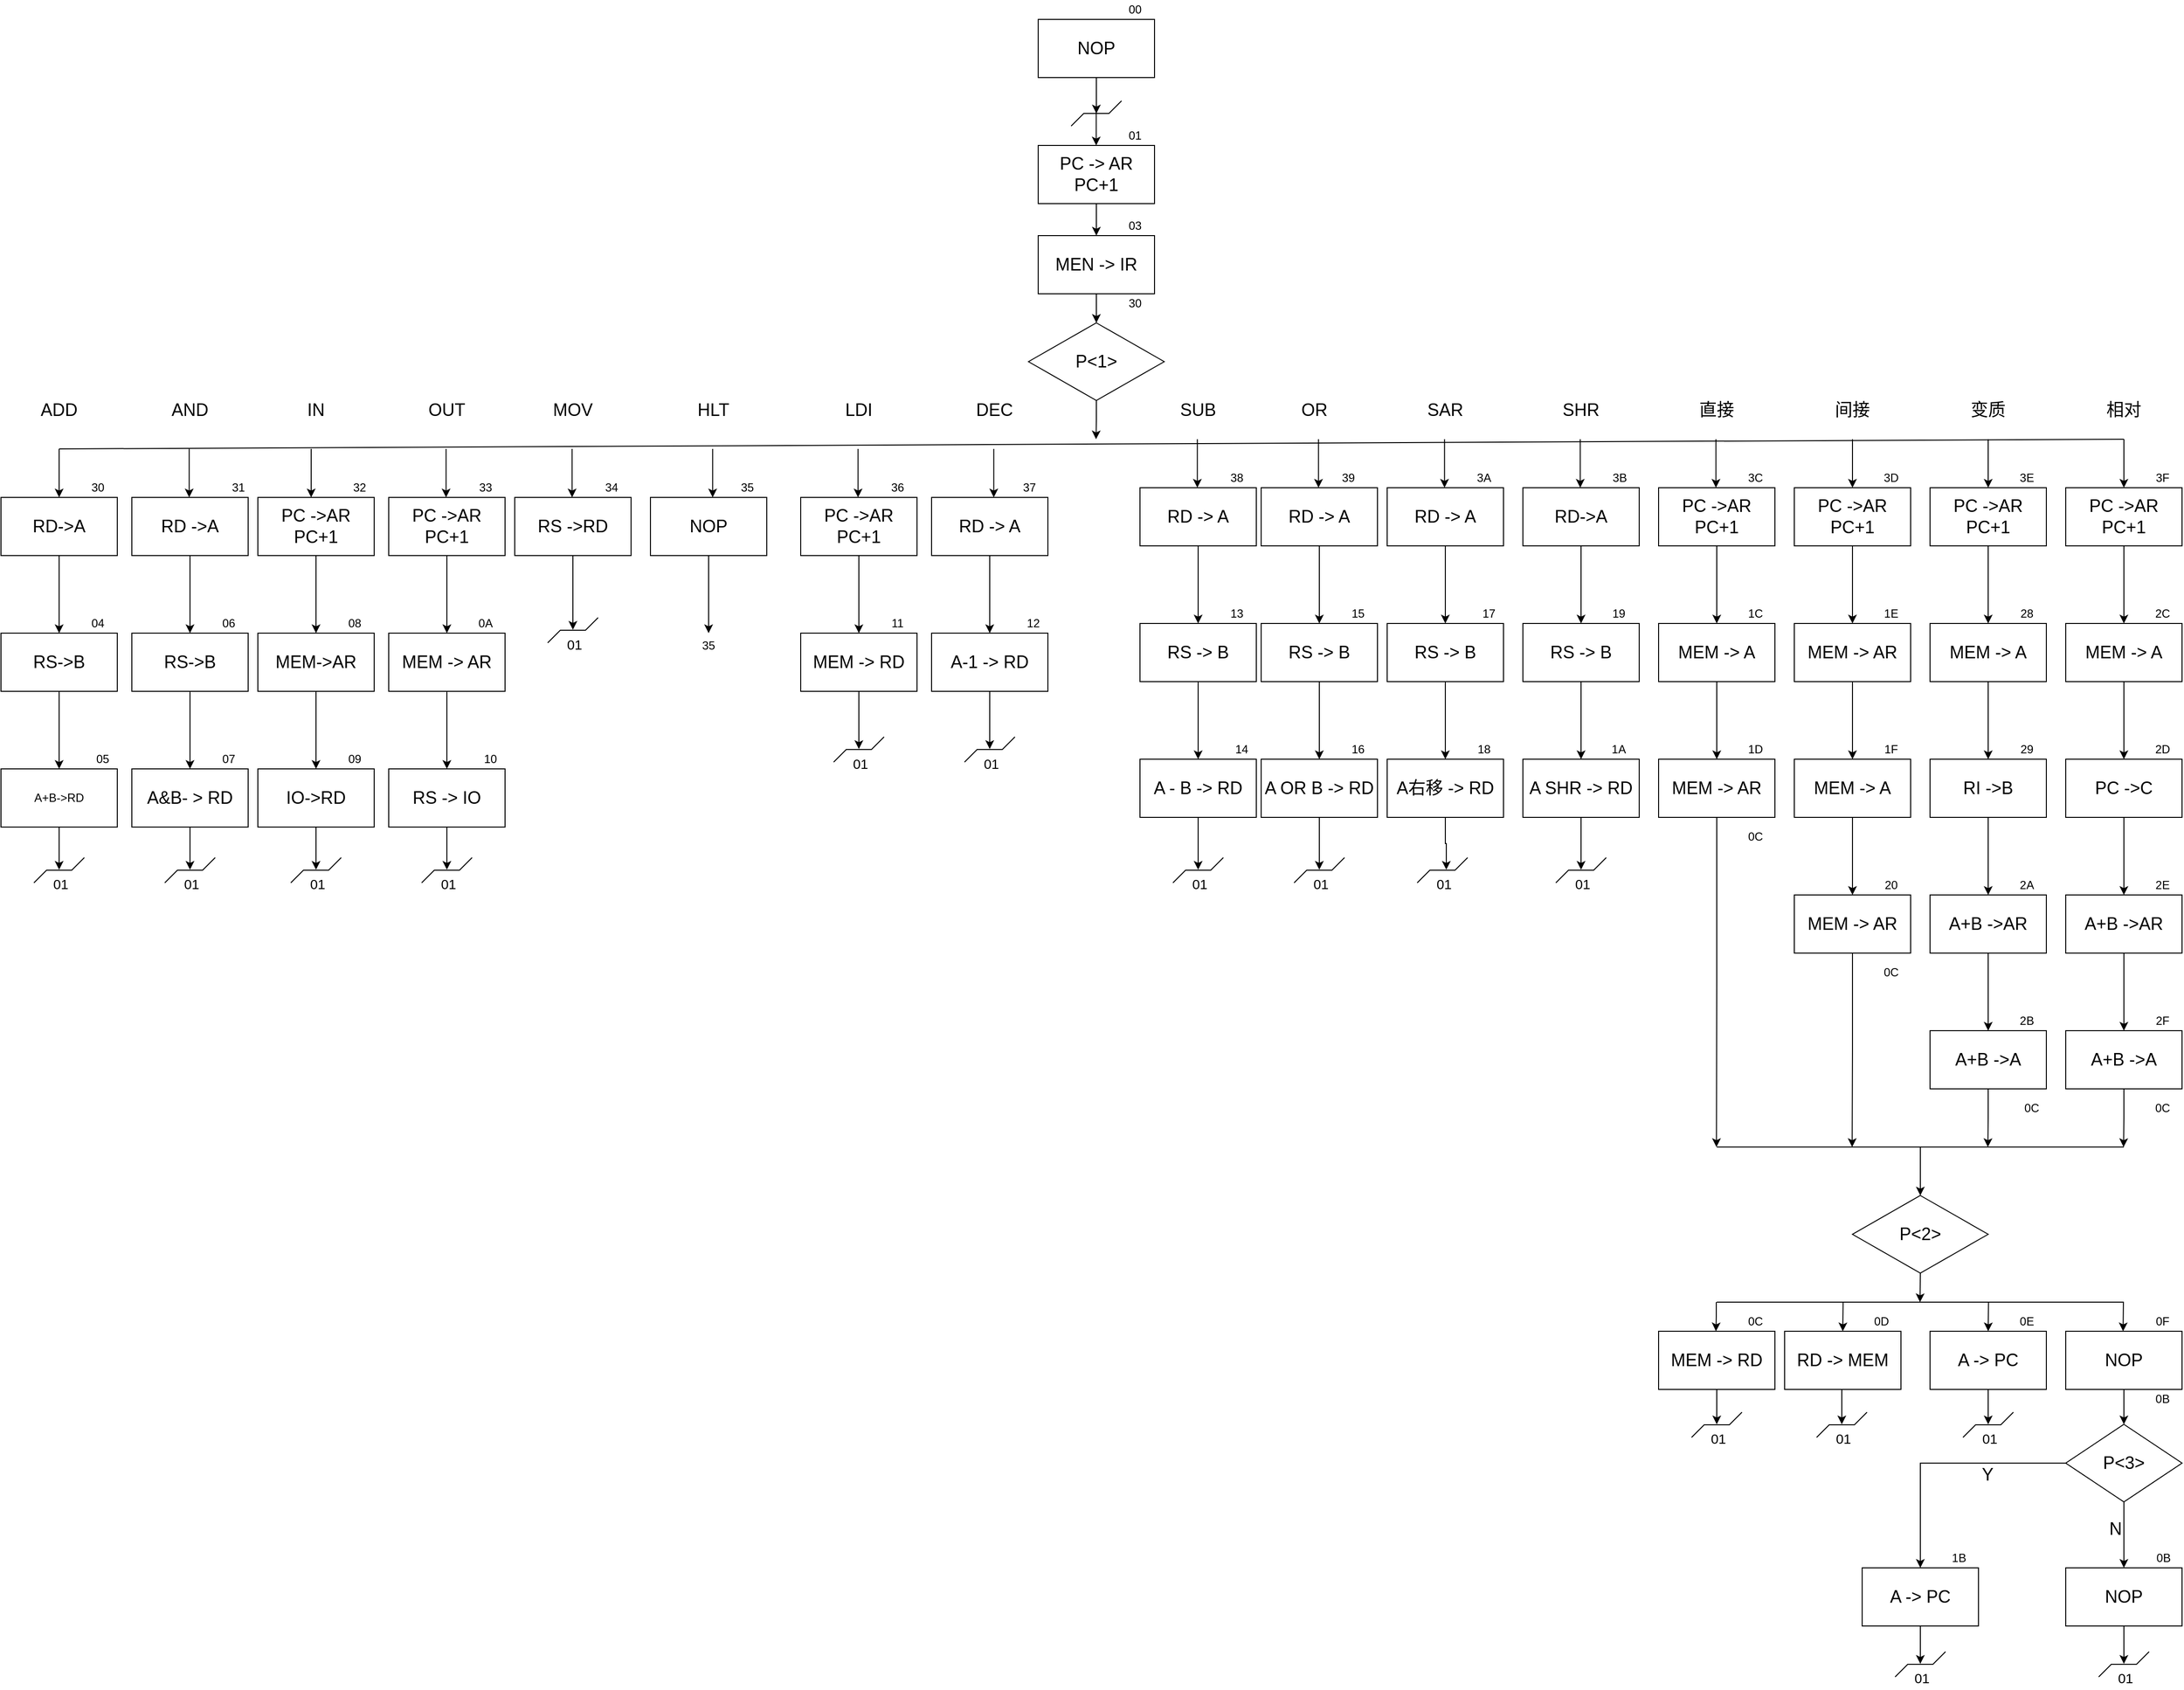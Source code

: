<mxfile>
    <diagram id="08hGiM8srI_0WGulaFI1" name="第 1 页">
        <mxGraphModel dx="825" dy="2166" grid="1" gridSize="13" guides="1" tooltips="1" connect="1" arrows="1" fold="1" page="1" pageScale="1" pageWidth="2336" pageHeight="1654" math="0" shadow="0">
            <root>
                <mxCell id="0"/>
                <mxCell id="1" parent="0"/>
                <mxCell id="293" style="edgeStyle=orthogonalEdgeStyle;rounded=0;orthogonalLoop=1;jettySize=auto;html=1;exitX=0.5;exitY=1;exitDx=0;exitDy=0;endArrow=classic;endFill=1;labelBackgroundColor=none;" edge="1" parent="1" source="2">
                    <mxGeometry relative="1" as="geometry">
                        <mxPoint x="1210" y="-1508" as="targetPoint"/>
                    </mxGeometry>
                </mxCell>
                <mxCell id="2" value="&lt;font style=&quot;font-size: 18px&quot;&gt;NOP&lt;/font&gt;" style="rounded=0;whiteSpace=wrap;html=1;labelBackgroundColor=none;" parent="1" vertex="1">
                    <mxGeometry x="1150" y="-1605" width="120" height="60" as="geometry"/>
                </mxCell>
                <mxCell id="6" value="" style="edgeStyle=orthogonalEdgeStyle;rounded=0;orthogonalLoop=1;jettySize=auto;html=1;labelBackgroundColor=none;" parent="1" source="3" target="5" edge="1">
                    <mxGeometry relative="1" as="geometry"/>
                </mxCell>
                <mxCell id="3" value="&lt;font style=&quot;font-size: 18px&quot;&gt;PC -&amp;gt; AR&lt;br&gt;PC+1&lt;/font&gt;" style="whiteSpace=wrap;html=1;rounded=0;labelBackgroundColor=none;" parent="1" vertex="1">
                    <mxGeometry x="1150" y="-1475" width="120" height="60" as="geometry"/>
                </mxCell>
                <mxCell id="8" value="" style="edgeStyle=orthogonalEdgeStyle;rounded=0;orthogonalLoop=1;jettySize=auto;html=1;labelBackgroundColor=none;" parent="1" source="5" target="7" edge="1">
                    <mxGeometry relative="1" as="geometry"/>
                </mxCell>
                <mxCell id="5" value="&lt;font style=&quot;font-size: 18px&quot;&gt;MEN -&amp;gt; IR&lt;/font&gt;" style="whiteSpace=wrap;html=1;rounded=0;labelBackgroundColor=none;" parent="1" vertex="1">
                    <mxGeometry x="1150" y="-1382" width="120" height="60" as="geometry"/>
                </mxCell>
                <mxCell id="11" style="edgeStyle=orthogonalEdgeStyle;rounded=0;orthogonalLoop=1;jettySize=auto;html=1;exitX=0.5;exitY=1;exitDx=0;exitDy=0;labelBackgroundColor=none;" parent="1" source="7" edge="1">
                    <mxGeometry relative="1" as="geometry">
                        <mxPoint x="1209.667" y="-1172" as="targetPoint"/>
                    </mxGeometry>
                </mxCell>
                <mxCell id="7" value="&lt;font style=&quot;font-size: 18px&quot;&gt;P&amp;lt;1&amp;gt;&lt;/font&gt;" style="rhombus;whiteSpace=wrap;html=1;rounded=0;labelBackgroundColor=none;" parent="1" vertex="1">
                    <mxGeometry x="1140" y="-1292" width="140" height="80" as="geometry"/>
                </mxCell>
                <mxCell id="10" value="" style="endArrow=none;html=1;labelBackgroundColor=none;" parent="1" edge="1">
                    <mxGeometry width="50" height="50" relative="1" as="geometry">
                        <mxPoint x="140" y="-1162" as="sourcePoint"/>
                        <mxPoint x="2270" y="-1172" as="targetPoint"/>
                    </mxGeometry>
                </mxCell>
                <mxCell id="29" value="" style="edgeStyle=orthogonalEdgeStyle;rounded=0;orthogonalLoop=1;jettySize=auto;html=1;labelBackgroundColor=none;" parent="1" source="12" target="28" edge="1">
                    <mxGeometry relative="1" as="geometry"/>
                </mxCell>
                <mxCell id="12" value="&lt;font style=&quot;font-size: 18px&quot;&gt;RD-&amp;gt;A&lt;/font&gt;" style="rounded=0;whiteSpace=wrap;html=1;labelBackgroundColor=none;" parent="1" vertex="1">
                    <mxGeometry x="80" y="-1112" width="120" height="60" as="geometry"/>
                </mxCell>
                <mxCell id="13" value="" style="endArrow=classic;html=1;entryX=0.5;entryY=0;entryDx=0;entryDy=0;labelBackgroundColor=none;" parent="1" target="12" edge="1">
                    <mxGeometry width="50" height="50" relative="1" as="geometry">
                        <mxPoint x="140" y="-1162" as="sourcePoint"/>
                        <mxPoint x="190" y="-1212" as="targetPoint"/>
                    </mxGeometry>
                </mxCell>
                <mxCell id="14" value="&lt;font style=&quot;font-size: 18px&quot;&gt;ADD&lt;/font&gt;" style="text;html=1;strokeColor=none;fillColor=none;align=center;verticalAlign=middle;whiteSpace=wrap;rounded=0;labelBackgroundColor=none;" parent="1" vertex="1">
                    <mxGeometry x="95" y="-1232" width="90" height="60" as="geometry"/>
                </mxCell>
                <mxCell id="15" value="&lt;font style=&quot;font-size: 18px&quot;&gt;AND&lt;/font&gt;" style="text;html=1;strokeColor=none;fillColor=none;align=center;verticalAlign=middle;whiteSpace=wrap;rounded=0;labelBackgroundColor=none;" parent="1" vertex="1">
                    <mxGeometry x="230" y="-1232" width="90" height="60" as="geometry"/>
                </mxCell>
                <mxCell id="17" value="&lt;font style=&quot;font-size: 18px&quot;&gt;IN&lt;/font&gt;" style="text;html=1;strokeColor=none;fillColor=none;align=center;verticalAlign=middle;whiteSpace=wrap;rounded=0;labelBackgroundColor=none;" parent="1" vertex="1">
                    <mxGeometry x="360" y="-1232" width="90" height="60" as="geometry"/>
                </mxCell>
                <mxCell id="19" value="&lt;font style=&quot;font-size: 18px&quot;&gt;OUT&lt;/font&gt;" style="text;html=1;strokeColor=none;fillColor=none;align=center;verticalAlign=middle;whiteSpace=wrap;rounded=0;labelBackgroundColor=none;" parent="1" vertex="1">
                    <mxGeometry x="495" y="-1232" width="90" height="60" as="geometry"/>
                </mxCell>
                <mxCell id="21" value="&lt;font style=&quot;font-size: 18px&quot;&gt;MOV&lt;/font&gt;" style="text;html=1;strokeColor=none;fillColor=none;align=center;verticalAlign=middle;whiteSpace=wrap;rounded=0;labelBackgroundColor=none;" parent="1" vertex="1">
                    <mxGeometry x="625" y="-1232" width="90" height="60" as="geometry"/>
                </mxCell>
                <mxCell id="37" value="" style="edgeStyle=orthogonalEdgeStyle;rounded=0;orthogonalLoop=1;jettySize=auto;html=1;labelBackgroundColor=none;" parent="1" source="23" target="36" edge="1">
                    <mxGeometry relative="1" as="geometry"/>
                </mxCell>
                <mxCell id="23" value="&lt;font style=&quot;font-size: 18px&quot;&gt;RD -&amp;gt;A&lt;/font&gt;" style="rounded=0;whiteSpace=wrap;html=1;labelBackgroundColor=none;" parent="1" vertex="1">
                    <mxGeometry x="215" y="-1112" width="120" height="60" as="geometry"/>
                </mxCell>
                <mxCell id="41" value="" style="edgeStyle=orthogonalEdgeStyle;rounded=0;orthogonalLoop=1;jettySize=auto;html=1;labelBackgroundColor=none;" parent="1" source="25" target="40" edge="1">
                    <mxGeometry relative="1" as="geometry"/>
                </mxCell>
                <mxCell id="25" value="&lt;font style=&quot;font-size: 18px&quot;&gt;PC -&amp;gt;AR&lt;br&gt;PC+1&lt;/font&gt;" style="rounded=0;whiteSpace=wrap;html=1;labelBackgroundColor=none;" parent="1" vertex="1">
                    <mxGeometry x="345" y="-1112" width="120" height="60" as="geometry"/>
                </mxCell>
                <mxCell id="31" value="" style="edgeStyle=orthogonalEdgeStyle;rounded=0;orthogonalLoop=1;jettySize=auto;html=1;labelBackgroundColor=none;" parent="1" source="28" target="30" edge="1">
                    <mxGeometry relative="1" as="geometry"/>
                </mxCell>
                <mxCell id="28" value="&lt;font style=&quot;font-size: 18px&quot;&gt;RS-&amp;gt;B&lt;/font&gt;" style="rounded=0;whiteSpace=wrap;html=1;labelBackgroundColor=none;" parent="1" vertex="1">
                    <mxGeometry x="80" y="-972" width="120" height="60" as="geometry"/>
                </mxCell>
                <mxCell id="302" style="edgeStyle=orthogonalEdgeStyle;rounded=0;orthogonalLoop=1;jettySize=auto;html=1;exitX=0.5;exitY=1;exitDx=0;exitDy=0;entryX=0.5;entryY=0;entryDx=0;entryDy=0;endArrow=classic;endFill=1;labelBackgroundColor=none;" edge="1" parent="1" source="30" target="297">
                    <mxGeometry relative="1" as="geometry"/>
                </mxCell>
                <mxCell id="30" value="A+B-&amp;gt;RD" style="rounded=0;whiteSpace=wrap;html=1;labelBackgroundColor=none;" parent="1" vertex="1">
                    <mxGeometry x="80" y="-832" width="120" height="60" as="geometry"/>
                </mxCell>
                <mxCell id="39" value="" style="edgeStyle=orthogonalEdgeStyle;rounded=0;orthogonalLoop=1;jettySize=auto;html=1;labelBackgroundColor=none;" parent="1" source="36" target="38" edge="1">
                    <mxGeometry relative="1" as="geometry"/>
                </mxCell>
                <mxCell id="36" value="RS-&amp;gt;B" style="whiteSpace=wrap;html=1;rounded=0;fontSize=18;labelBackgroundColor=none;" parent="1" vertex="1">
                    <mxGeometry x="215" y="-972" width="120" height="60" as="geometry"/>
                </mxCell>
                <mxCell id="306" style="edgeStyle=orthogonalEdgeStyle;rounded=0;orthogonalLoop=1;jettySize=auto;html=1;exitX=0.5;exitY=1;exitDx=0;exitDy=0;entryX=0.5;entryY=0;entryDx=0;entryDy=0;endArrow=classic;endFill=1;labelBackgroundColor=none;" edge="1" parent="1" source="38" target="305">
                    <mxGeometry relative="1" as="geometry"/>
                </mxCell>
                <mxCell id="38" value="&lt;font style=&quot;font-size: 18px&quot;&gt;A&amp;amp;B- &amp;gt; RD&lt;/font&gt;" style="whiteSpace=wrap;html=1;rounded=0;fontSize=12;labelBackgroundColor=none;" parent="1" vertex="1">
                    <mxGeometry x="215" y="-832" width="120" height="60" as="geometry"/>
                </mxCell>
                <mxCell id="43" value="" style="edgeStyle=orthogonalEdgeStyle;rounded=0;orthogonalLoop=1;jettySize=auto;html=1;labelBackgroundColor=none;" parent="1" source="40" target="42" edge="1">
                    <mxGeometry relative="1" as="geometry"/>
                </mxCell>
                <mxCell id="40" value="&lt;font style=&quot;font-size: 18px&quot;&gt;MEM-&amp;gt;AR&lt;/font&gt;" style="whiteSpace=wrap;html=1;rounded=0;labelBackgroundColor=none;" parent="1" vertex="1">
                    <mxGeometry x="345" y="-972" width="120" height="60" as="geometry"/>
                </mxCell>
                <mxCell id="310" style="edgeStyle=orthogonalEdgeStyle;rounded=0;orthogonalLoop=1;jettySize=auto;html=1;exitX=0.5;exitY=1;exitDx=0;exitDy=0;entryX=0.5;entryY=0;entryDx=0;entryDy=0;endArrow=classic;endFill=1;labelBackgroundColor=none;" edge="1" parent="1" source="42" target="309">
                    <mxGeometry relative="1" as="geometry"/>
                </mxCell>
                <mxCell id="42" value="IO-&amp;gt;RD" style="whiteSpace=wrap;html=1;rounded=0;fontSize=18;labelBackgroundColor=none;" parent="1" vertex="1">
                    <mxGeometry x="345" y="-832" width="120" height="60" as="geometry"/>
                </mxCell>
                <mxCell id="44" value="" style="endArrow=classic;html=1;entryX=0.5;entryY=0;entryDx=0;entryDy=0;labelBackgroundColor=none;" parent="1" edge="1">
                    <mxGeometry width="50" height="50" relative="1" as="geometry">
                        <mxPoint x="274.17" y="-1162" as="sourcePoint"/>
                        <mxPoint x="274.17" y="-1112" as="targetPoint"/>
                    </mxGeometry>
                </mxCell>
                <mxCell id="89" value="" style="edgeStyle=orthogonalEdgeStyle;rounded=0;orthogonalLoop=1;jettySize=auto;html=1;labelBackgroundColor=none;" parent="1" source="45" target="88" edge="1">
                    <mxGeometry relative="1" as="geometry"/>
                </mxCell>
                <mxCell id="45" value="&lt;span style=&quot;font-size: 18px&quot;&gt;PC -&amp;gt;AR&lt;/span&gt;&lt;br style=&quot;font-size: 18px&quot;&gt;&lt;span style=&quot;font-size: 18px&quot;&gt;PC+1&lt;/span&gt;" style="rounded=0;whiteSpace=wrap;html=1;labelBackgroundColor=none;" parent="1" vertex="1">
                    <mxGeometry x="480" y="-1112" width="120" height="60" as="geometry"/>
                </mxCell>
                <mxCell id="320" style="edgeStyle=orthogonalEdgeStyle;rounded=0;orthogonalLoop=1;jettySize=auto;html=1;exitX=0.5;exitY=1;exitDx=0;exitDy=0;entryX=0.5;entryY=0;entryDx=0;entryDy=0;endArrow=classic;endFill=1;labelBackgroundColor=none;" edge="1" parent="1" source="46" target="319">
                    <mxGeometry relative="1" as="geometry"/>
                </mxCell>
                <mxCell id="46" value="&lt;font style=&quot;font-size: 18px&quot;&gt;RS -&amp;gt;RD&lt;/font&gt;" style="rounded=0;whiteSpace=wrap;html=1;labelBackgroundColor=none;" parent="1" vertex="1">
                    <mxGeometry x="610" y="-1112" width="120" height="60" as="geometry"/>
                </mxCell>
                <mxCell id="93" value="" style="edgeStyle=orthogonalEdgeStyle;rounded=0;orthogonalLoop=1;jettySize=auto;html=1;labelBackgroundColor=none;" parent="1" source="47" edge="1">
                    <mxGeometry relative="1" as="geometry">
                        <mxPoint x="810" y="-972" as="targetPoint"/>
                    </mxGeometry>
                </mxCell>
                <mxCell id="47" value="&lt;font style=&quot;font-size: 18px&quot;&gt;NOP&lt;/font&gt;" style="rounded=0;whiteSpace=wrap;html=1;labelBackgroundColor=none;" parent="1" vertex="1">
                    <mxGeometry x="750" y="-1112" width="120" height="60" as="geometry"/>
                </mxCell>
                <mxCell id="95" value="" style="edgeStyle=orthogonalEdgeStyle;rounded=0;orthogonalLoop=1;jettySize=auto;html=1;labelBackgroundColor=none;" parent="1" source="48" target="94" edge="1">
                    <mxGeometry relative="1" as="geometry"/>
                </mxCell>
                <mxCell id="48" value="&lt;span style=&quot;font-size: 18px&quot;&gt;PC -&amp;gt;AR&lt;/span&gt;&lt;br style=&quot;font-size: 18px&quot;&gt;&lt;span style=&quot;font-size: 18px&quot;&gt;PC+1&lt;/span&gt;" style="rounded=0;whiteSpace=wrap;html=1;labelBackgroundColor=none;" parent="1" vertex="1">
                    <mxGeometry x="905" y="-1112" width="120" height="60" as="geometry"/>
                </mxCell>
                <mxCell id="49" value="&lt;font style=&quot;font-size: 18px&quot;&gt;HLT&lt;/font&gt;" style="text;html=1;strokeColor=none;fillColor=none;align=center;verticalAlign=middle;whiteSpace=wrap;rounded=0;labelBackgroundColor=none;" parent="1" vertex="1">
                    <mxGeometry x="770" y="-1232" width="90" height="60" as="geometry"/>
                </mxCell>
                <mxCell id="50" value="&lt;font style=&quot;font-size: 18px&quot;&gt;LDI&lt;/font&gt;" style="text;html=1;strokeColor=none;fillColor=none;align=center;verticalAlign=middle;whiteSpace=wrap;rounded=0;labelBackgroundColor=none;" parent="1" vertex="1">
                    <mxGeometry x="920" y="-1232" width="90" height="60" as="geometry"/>
                </mxCell>
                <mxCell id="51" value="&lt;font style=&quot;font-size: 18px&quot;&gt;DEC&lt;/font&gt;" style="text;html=1;strokeColor=none;fillColor=none;align=center;verticalAlign=middle;whiteSpace=wrap;rounded=0;labelBackgroundColor=none;" parent="1" vertex="1">
                    <mxGeometry x="1060" y="-1232" width="90" height="60" as="geometry"/>
                </mxCell>
                <mxCell id="97" value="" style="edgeStyle=orthogonalEdgeStyle;rounded=0;orthogonalLoop=1;jettySize=auto;html=1;labelBackgroundColor=none;" parent="1" source="52" target="96" edge="1">
                    <mxGeometry relative="1" as="geometry"/>
                </mxCell>
                <mxCell id="52" value="&lt;font style=&quot;font-size: 18px&quot;&gt;RD -&amp;gt; A&lt;/font&gt;" style="rounded=0;whiteSpace=wrap;html=1;labelBackgroundColor=none;" parent="1" vertex="1">
                    <mxGeometry x="1040" y="-1112" width="120" height="60" as="geometry"/>
                </mxCell>
                <mxCell id="54" value="&lt;font style=&quot;font-size: 18px&quot;&gt;SUB&lt;/font&gt;" style="text;html=1;strokeColor=none;fillColor=none;align=center;verticalAlign=middle;whiteSpace=wrap;rounded=0;labelBackgroundColor=none;" parent="1" vertex="1">
                    <mxGeometry x="1270" y="-1232" width="90" height="60" as="geometry"/>
                </mxCell>
                <mxCell id="55" value="&lt;font style=&quot;font-size: 18px&quot;&gt;OR&lt;/font&gt;" style="text;html=1;strokeColor=none;fillColor=none;align=center;verticalAlign=middle;whiteSpace=wrap;rounded=0;labelBackgroundColor=none;" parent="1" vertex="1">
                    <mxGeometry x="1390" y="-1232" width="90" height="60" as="geometry"/>
                </mxCell>
                <mxCell id="99" value="" style="edgeStyle=orthogonalEdgeStyle;rounded=0;orthogonalLoop=1;jettySize=auto;html=1;labelBackgroundColor=none;" parent="1" source="56" target="98" edge="1">
                    <mxGeometry relative="1" as="geometry"/>
                </mxCell>
                <mxCell id="56" value="&lt;font style=&quot;font-size: 18px&quot;&gt;RD -&amp;gt; A&lt;/font&gt;" style="rounded=0;whiteSpace=wrap;html=1;labelBackgroundColor=none;" parent="1" vertex="1">
                    <mxGeometry x="1255" y="-1122" width="120" height="60" as="geometry"/>
                </mxCell>
                <mxCell id="106" style="edgeStyle=orthogonalEdgeStyle;rounded=0;orthogonalLoop=1;jettySize=auto;html=1;entryX=0.5;entryY=0;entryDx=0;entryDy=0;labelBackgroundColor=none;" parent="1" source="57" target="105" edge="1">
                    <mxGeometry relative="1" as="geometry"/>
                </mxCell>
                <mxCell id="57" value="&lt;span style=&quot;font-size: 18px&quot;&gt;RD -&amp;gt; A&lt;/span&gt;" style="rounded=0;whiteSpace=wrap;html=1;labelBackgroundColor=none;" parent="1" vertex="1">
                    <mxGeometry x="1380" y="-1122" width="120" height="60" as="geometry"/>
                </mxCell>
                <mxCell id="108" value="" style="edgeStyle=orthogonalEdgeStyle;rounded=0;orthogonalLoop=1;jettySize=auto;html=1;labelBackgroundColor=none;" parent="1" source="59" target="107" edge="1">
                    <mxGeometry relative="1" as="geometry"/>
                </mxCell>
                <mxCell id="59" value="&lt;span style=&quot;font-size: 18px&quot;&gt;RD -&amp;gt; A&lt;/span&gt;" style="rounded=0;whiteSpace=wrap;html=1;labelBackgroundColor=none;" parent="1" vertex="1">
                    <mxGeometry x="1510" y="-1122" width="120" height="60" as="geometry"/>
                </mxCell>
                <mxCell id="273" style="edgeStyle=orthogonalEdgeStyle;rounded=0;orthogonalLoop=1;jettySize=auto;html=1;exitX=0.5;exitY=1;exitDx=0;exitDy=0;entryX=0.5;entryY=0;entryDx=0;entryDy=0;labelBackgroundColor=none;" edge="1" parent="1" source="60" target="272">
                    <mxGeometry relative="1" as="geometry"/>
                </mxCell>
                <mxCell id="60" value="&lt;font style=&quot;font-size: 18px&quot;&gt;RD-&amp;gt;A&lt;/font&gt;" style="rounded=0;whiteSpace=wrap;html=1;labelBackgroundColor=none;" parent="1" vertex="1">
                    <mxGeometry x="1650" y="-1122" width="120" height="60" as="geometry"/>
                </mxCell>
                <mxCell id="119" value="" style="edgeStyle=orthogonalEdgeStyle;rounded=0;orthogonalLoop=1;jettySize=auto;html=1;labelBackgroundColor=none;" parent="1" source="61" target="118" edge="1">
                    <mxGeometry relative="1" as="geometry"/>
                </mxCell>
                <mxCell id="61" value="&lt;span style=&quot;font-size: 18px&quot;&gt;PC -&amp;gt;AR&lt;/span&gt;&lt;br style=&quot;font-size: 18px&quot;&gt;&lt;span style=&quot;font-size: 18px&quot;&gt;PC+1&lt;/span&gt;" style="rounded=0;whiteSpace=wrap;html=1;labelBackgroundColor=none;" parent="1" vertex="1">
                    <mxGeometry x="1790" y="-1122" width="120" height="60" as="geometry"/>
                </mxCell>
                <mxCell id="123" value="" style="edgeStyle=orthogonalEdgeStyle;rounded=0;orthogonalLoop=1;jettySize=auto;html=1;labelBackgroundColor=none;" parent="1" source="62" target="122" edge="1">
                    <mxGeometry relative="1" as="geometry"/>
                </mxCell>
                <mxCell id="62" value="&lt;span style=&quot;font-size: 18px&quot;&gt;PC -&amp;gt;AR&lt;/span&gt;&lt;br style=&quot;font-size: 18px&quot;&gt;&lt;span style=&quot;font-size: 18px&quot;&gt;PC+1&lt;/span&gt;" style="rounded=0;whiteSpace=wrap;html=1;labelBackgroundColor=none;" parent="1" vertex="1">
                    <mxGeometry x="1930" y="-1122" width="120" height="60" as="geometry"/>
                </mxCell>
                <mxCell id="129" value="" style="edgeStyle=orthogonalEdgeStyle;rounded=0;orthogonalLoop=1;jettySize=auto;html=1;labelBackgroundColor=none;" parent="1" source="63" target="128" edge="1">
                    <mxGeometry relative="1" as="geometry"/>
                </mxCell>
                <mxCell id="63" value="&lt;span style=&quot;font-size: 18px&quot;&gt;PC -&amp;gt;AR&lt;/span&gt;&lt;br style=&quot;font-size: 18px&quot;&gt;&lt;span style=&quot;font-size: 18px&quot;&gt;PC+1&lt;/span&gt;" style="rounded=0;whiteSpace=wrap;html=1;labelBackgroundColor=none;" parent="1" vertex="1">
                    <mxGeometry x="2070" y="-1122" width="120" height="60" as="geometry"/>
                </mxCell>
                <mxCell id="137" value="" style="edgeStyle=orthogonalEdgeStyle;rounded=0;orthogonalLoop=1;jettySize=auto;html=1;labelBackgroundColor=none;" parent="1" source="64" target="136" edge="1">
                    <mxGeometry relative="1" as="geometry"/>
                </mxCell>
                <mxCell id="64" value="&lt;span style=&quot;font-size: 18px&quot;&gt;PC -&amp;gt;AR&lt;/span&gt;&lt;br style=&quot;font-size: 18px&quot;&gt;&lt;span style=&quot;font-size: 18px&quot;&gt;PC+1&lt;/span&gt;" style="rounded=0;whiteSpace=wrap;html=1;labelBackgroundColor=none;" parent="1" vertex="1">
                    <mxGeometry x="2210" y="-1122" width="120" height="60" as="geometry"/>
                </mxCell>
                <mxCell id="65" value="" style="endArrow=classic;html=1;entryX=0.5;entryY=0;entryDx=0;entryDy=0;labelBackgroundColor=none;" parent="1" edge="1">
                    <mxGeometry width="50" height="50" relative="1" as="geometry">
                        <mxPoint x="400" y="-1162" as="sourcePoint"/>
                        <mxPoint x="400" y="-1112" as="targetPoint"/>
                    </mxGeometry>
                </mxCell>
                <mxCell id="66" value="" style="endArrow=classic;html=1;entryX=0.5;entryY=0;entryDx=0;entryDy=0;labelBackgroundColor=none;" parent="1" edge="1">
                    <mxGeometry width="50" height="50" relative="1" as="geometry">
                        <mxPoint x="539.17" y="-1162" as="sourcePoint"/>
                        <mxPoint x="539.17" y="-1112" as="targetPoint"/>
                    </mxGeometry>
                </mxCell>
                <mxCell id="67" value="" style="endArrow=classic;html=1;entryX=0.5;entryY=0;entryDx=0;entryDy=0;labelBackgroundColor=none;" parent="1" edge="1">
                    <mxGeometry width="50" height="50" relative="1" as="geometry">
                        <mxPoint x="669.17" y="-1162" as="sourcePoint"/>
                        <mxPoint x="669.17" y="-1112" as="targetPoint"/>
                    </mxGeometry>
                </mxCell>
                <mxCell id="68" value="" style="endArrow=classic;html=1;entryX=0.5;entryY=0;entryDx=0;entryDy=0;labelBackgroundColor=none;" parent="1" edge="1">
                    <mxGeometry width="50" height="50" relative="1" as="geometry">
                        <mxPoint x="814.17" y="-1162" as="sourcePoint"/>
                        <mxPoint x="814.17" y="-1112" as="targetPoint"/>
                    </mxGeometry>
                </mxCell>
                <mxCell id="69" value="" style="endArrow=classic;html=1;entryX=0.5;entryY=0;entryDx=0;entryDy=0;labelBackgroundColor=none;" parent="1" edge="1">
                    <mxGeometry width="50" height="50" relative="1" as="geometry">
                        <mxPoint x="964.17" y="-1162" as="sourcePoint"/>
                        <mxPoint x="964.17" y="-1112" as="targetPoint"/>
                    </mxGeometry>
                </mxCell>
                <mxCell id="70" value="" style="endArrow=classic;html=1;entryX=0.5;entryY=0;entryDx=0;entryDy=0;labelBackgroundColor=none;" parent="1" edge="1">
                    <mxGeometry width="50" height="50" relative="1" as="geometry">
                        <mxPoint x="1104.17" y="-1162" as="sourcePoint"/>
                        <mxPoint x="1104.17" y="-1112" as="targetPoint"/>
                    </mxGeometry>
                </mxCell>
                <mxCell id="71" value="" style="endArrow=classic;html=1;entryX=0.5;entryY=0;entryDx=0;entryDy=0;labelBackgroundColor=none;" parent="1" edge="1">
                    <mxGeometry width="50" height="50" relative="1" as="geometry">
                        <mxPoint x="1314.17" y="-1172" as="sourcePoint"/>
                        <mxPoint x="1314.17" y="-1122" as="targetPoint"/>
                    </mxGeometry>
                </mxCell>
                <mxCell id="72" value="" style="endArrow=classic;html=1;entryX=0.5;entryY=0;entryDx=0;entryDy=0;labelBackgroundColor=none;" parent="1" edge="1">
                    <mxGeometry width="50" height="50" relative="1" as="geometry">
                        <mxPoint x="1439.17" y="-1172" as="sourcePoint"/>
                        <mxPoint x="1439.17" y="-1122" as="targetPoint"/>
                    </mxGeometry>
                </mxCell>
                <mxCell id="73" value="" style="endArrow=classic;html=1;entryX=0.5;entryY=0;entryDx=0;entryDy=0;labelBackgroundColor=none;" parent="1" edge="1">
                    <mxGeometry width="50" height="50" relative="1" as="geometry">
                        <mxPoint x="1569.17" y="-1172" as="sourcePoint"/>
                        <mxPoint x="1569.17" y="-1122" as="targetPoint"/>
                    </mxGeometry>
                </mxCell>
                <mxCell id="74" value="" style="endArrow=classic;html=1;entryX=0.5;entryY=0;entryDx=0;entryDy=0;labelBackgroundColor=none;" parent="1" edge="1">
                    <mxGeometry width="50" height="50" relative="1" as="geometry">
                        <mxPoint x="1709.17" y="-1172" as="sourcePoint"/>
                        <mxPoint x="1709.17" y="-1122" as="targetPoint"/>
                    </mxGeometry>
                </mxCell>
                <mxCell id="75" value="" style="endArrow=classic;html=1;entryX=0.5;entryY=0;entryDx=0;entryDy=0;labelBackgroundColor=none;" parent="1" edge="1">
                    <mxGeometry width="50" height="50" relative="1" as="geometry">
                        <mxPoint x="1849.17" y="-1172" as="sourcePoint"/>
                        <mxPoint x="1849.17" y="-1122" as="targetPoint"/>
                    </mxGeometry>
                </mxCell>
                <mxCell id="76" value="" style="endArrow=classic;html=1;entryX=0.5;entryY=0;entryDx=0;entryDy=0;labelBackgroundColor=none;" parent="1" edge="1">
                    <mxGeometry width="50" height="50" relative="1" as="geometry">
                        <mxPoint x="1990" y="-1172" as="sourcePoint"/>
                        <mxPoint x="1990" y="-1122" as="targetPoint"/>
                    </mxGeometry>
                </mxCell>
                <mxCell id="77" value="" style="endArrow=classic;html=1;entryX=0.5;entryY=0;entryDx=0;entryDy=0;labelBackgroundColor=none;" parent="1" edge="1">
                    <mxGeometry width="50" height="50" relative="1" as="geometry">
                        <mxPoint x="2130" y="-1172" as="sourcePoint"/>
                        <mxPoint x="2130" y="-1122" as="targetPoint"/>
                    </mxGeometry>
                </mxCell>
                <mxCell id="78" value="" style="endArrow=classic;html=1;entryX=0.5;entryY=0;entryDx=0;entryDy=0;labelBackgroundColor=none;" parent="1" edge="1">
                    <mxGeometry width="50" height="50" relative="1" as="geometry">
                        <mxPoint x="2270" y="-1172" as="sourcePoint"/>
                        <mxPoint x="2270" y="-1122" as="targetPoint"/>
                    </mxGeometry>
                </mxCell>
                <mxCell id="82" value="&lt;font style=&quot;font-size: 18px&quot;&gt;SAR&lt;/font&gt;" style="text;html=1;strokeColor=none;fillColor=none;align=center;verticalAlign=middle;whiteSpace=wrap;rounded=0;labelBackgroundColor=none;" parent="1" vertex="1">
                    <mxGeometry x="1525" y="-1232" width="90" height="60" as="geometry"/>
                </mxCell>
                <mxCell id="83" value="&lt;span style=&quot;font-size: 18px&quot;&gt;SHR&lt;/span&gt;" style="text;html=1;strokeColor=none;fillColor=none;align=center;verticalAlign=middle;whiteSpace=wrap;rounded=0;labelBackgroundColor=none;" parent="1" vertex="1">
                    <mxGeometry x="1665" y="-1232" width="90" height="60" as="geometry"/>
                </mxCell>
                <mxCell id="84" value="&lt;font style=&quot;font-size: 18px&quot;&gt;直接&lt;/font&gt;" style="text;html=1;strokeColor=none;fillColor=none;align=center;verticalAlign=middle;whiteSpace=wrap;rounded=0;labelBackgroundColor=none;" parent="1" vertex="1">
                    <mxGeometry x="1805" y="-1232" width="90" height="60" as="geometry"/>
                </mxCell>
                <mxCell id="85" value="&lt;font style=&quot;font-size: 18px&quot;&gt;间接&lt;/font&gt;" style="text;html=1;strokeColor=none;fillColor=none;align=center;verticalAlign=middle;whiteSpace=wrap;rounded=0;labelBackgroundColor=none;" parent="1" vertex="1">
                    <mxGeometry x="1945" y="-1232" width="90" height="60" as="geometry"/>
                </mxCell>
                <mxCell id="86" value="&lt;font style=&quot;font-size: 18px&quot;&gt;变质&lt;/font&gt;" style="text;html=1;strokeColor=none;fillColor=none;align=center;verticalAlign=middle;whiteSpace=wrap;rounded=0;labelBackgroundColor=none;" parent="1" vertex="1">
                    <mxGeometry x="2085" y="-1232" width="90" height="60" as="geometry"/>
                </mxCell>
                <mxCell id="87" value="&lt;font style=&quot;font-size: 18px&quot;&gt;相对&lt;/font&gt;" style="text;html=1;strokeColor=none;fillColor=none;align=center;verticalAlign=middle;whiteSpace=wrap;rounded=0;labelBackgroundColor=none;" parent="1" vertex="1">
                    <mxGeometry x="2225" y="-1232" width="90" height="60" as="geometry"/>
                </mxCell>
                <mxCell id="91" value="" style="edgeStyle=orthogonalEdgeStyle;rounded=0;orthogonalLoop=1;jettySize=auto;html=1;labelBackgroundColor=none;" parent="1" source="88" target="90" edge="1">
                    <mxGeometry relative="1" as="geometry"/>
                </mxCell>
                <mxCell id="88" value="&lt;font style=&quot;font-size: 18px&quot;&gt;MEM -&amp;gt; AR&lt;/font&gt;" style="whiteSpace=wrap;html=1;rounded=0;labelBackgroundColor=none;" parent="1" vertex="1">
                    <mxGeometry x="480" y="-972" width="120" height="60" as="geometry"/>
                </mxCell>
                <mxCell id="316" style="edgeStyle=orthogonalEdgeStyle;rounded=0;orthogonalLoop=1;jettySize=auto;html=1;exitX=0.5;exitY=1;exitDx=0;exitDy=0;entryX=0.5;entryY=0;entryDx=0;entryDy=0;endArrow=classic;endFill=1;labelBackgroundColor=none;" edge="1" parent="1" source="90" target="313">
                    <mxGeometry relative="1" as="geometry"/>
                </mxCell>
                <mxCell id="90" value="&lt;font style=&quot;font-size: 18px&quot;&gt;RS -&amp;gt; IO&lt;/font&gt;" style="whiteSpace=wrap;html=1;rounded=0;labelBackgroundColor=none;" parent="1" vertex="1">
                    <mxGeometry x="480" y="-832" width="120" height="60" as="geometry"/>
                </mxCell>
                <mxCell id="324" style="edgeStyle=orthogonalEdgeStyle;rounded=0;orthogonalLoop=1;jettySize=auto;html=1;exitX=0.5;exitY=1;exitDx=0;exitDy=0;entryX=0.5;entryY=0;entryDx=0;entryDy=0;endArrow=classic;endFill=1;labelBackgroundColor=none;" edge="1" parent="1" source="94" target="323">
                    <mxGeometry relative="1" as="geometry"/>
                </mxCell>
                <mxCell id="94" value="&lt;font style=&quot;font-size: 18px&quot;&gt;MEM -&amp;gt; RD&lt;/font&gt;" style="whiteSpace=wrap;html=1;rounded=0;labelBackgroundColor=none;" parent="1" vertex="1">
                    <mxGeometry x="905" y="-972" width="120" height="60" as="geometry"/>
                </mxCell>
                <mxCell id="328" style="edgeStyle=orthogonalEdgeStyle;rounded=0;orthogonalLoop=1;jettySize=auto;html=1;exitX=0.5;exitY=1;exitDx=0;exitDy=0;entryX=0.5;entryY=0;entryDx=0;entryDy=0;endArrow=classic;endFill=1;labelBackgroundColor=none;" edge="1" parent="1" source="96" target="327">
                    <mxGeometry relative="1" as="geometry"/>
                </mxCell>
                <mxCell id="96" value="&lt;font style=&quot;font-size: 18px&quot;&gt;A-1 -&amp;gt; RD&lt;/font&gt;" style="rounded=0;whiteSpace=wrap;html=1;labelBackgroundColor=none;" parent="1" vertex="1">
                    <mxGeometry x="1040" y="-972" width="120" height="60" as="geometry"/>
                </mxCell>
                <mxCell id="112" value="" style="edgeStyle=orthogonalEdgeStyle;rounded=0;orthogonalLoop=1;jettySize=auto;html=1;labelBackgroundColor=none;" parent="1" source="98" target="111" edge="1">
                    <mxGeometry relative="1" as="geometry"/>
                </mxCell>
                <mxCell id="98" value="&lt;font style=&quot;font-size: 18px&quot;&gt;RS -&amp;gt; B&lt;/font&gt;" style="rounded=0;whiteSpace=wrap;html=1;labelBackgroundColor=none;" parent="1" vertex="1">
                    <mxGeometry x="1255" y="-982" width="120" height="60" as="geometry"/>
                </mxCell>
                <mxCell id="115" value="" style="edgeStyle=orthogonalEdgeStyle;rounded=0;orthogonalLoop=1;jettySize=auto;html=1;labelBackgroundColor=none;" parent="1" source="105" target="114" edge="1">
                    <mxGeometry relative="1" as="geometry"/>
                </mxCell>
                <mxCell id="105" value="&lt;span style=&quot;font-size: 18px&quot;&gt;RS -&amp;gt; B&lt;/span&gt;" style="rounded=0;whiteSpace=wrap;html=1;labelBackgroundColor=none;" parent="1" vertex="1">
                    <mxGeometry x="1380" y="-982" width="120" height="60" as="geometry"/>
                </mxCell>
                <mxCell id="117" value="" style="edgeStyle=orthogonalEdgeStyle;rounded=0;orthogonalLoop=1;jettySize=auto;html=1;labelBackgroundColor=none;" parent="1" source="107" target="116" edge="1">
                    <mxGeometry relative="1" as="geometry"/>
                </mxCell>
                <mxCell id="107" value="&lt;span style=&quot;font-size: 18px&quot;&gt;RS -&amp;gt; B&lt;/span&gt;" style="rounded=0;whiteSpace=wrap;html=1;labelBackgroundColor=none;" parent="1" vertex="1">
                    <mxGeometry x="1510" y="-982" width="120" height="60" as="geometry"/>
                </mxCell>
                <mxCell id="333" style="edgeStyle=orthogonalEdgeStyle;rounded=0;orthogonalLoop=1;jettySize=auto;html=1;exitX=0.5;exitY=1;exitDx=0;exitDy=0;entryX=0.5;entryY=0;entryDx=0;entryDy=0;endArrow=classic;endFill=1;labelBackgroundColor=none;" edge="1" parent="1" source="111" target="331">
                    <mxGeometry relative="1" as="geometry"/>
                </mxCell>
                <mxCell id="111" value="&lt;span style=&quot;font-size: 18px&quot;&gt;A - B -&amp;gt; RD&lt;/span&gt;" style="rounded=0;whiteSpace=wrap;html=1;labelBackgroundColor=none;" parent="1" vertex="1">
                    <mxGeometry x="1255" y="-842" width="120" height="60" as="geometry"/>
                </mxCell>
                <mxCell id="337" style="edgeStyle=orthogonalEdgeStyle;rounded=0;orthogonalLoop=1;jettySize=auto;html=1;exitX=0.5;exitY=1;exitDx=0;exitDy=0;entryX=0.5;entryY=0;entryDx=0;entryDy=0;endArrow=classic;endFill=1;labelBackgroundColor=none;" edge="1" parent="1" source="114" target="336">
                    <mxGeometry relative="1" as="geometry"/>
                </mxCell>
                <mxCell id="114" value="&lt;span style=&quot;font-size: 18px&quot;&gt;A OR B -&amp;gt; RD&lt;/span&gt;" style="rounded=0;whiteSpace=wrap;html=1;labelBackgroundColor=none;" parent="1" vertex="1">
                    <mxGeometry x="1380" y="-842" width="120" height="60" as="geometry"/>
                </mxCell>
                <mxCell id="342" style="edgeStyle=orthogonalEdgeStyle;rounded=0;orthogonalLoop=1;jettySize=auto;html=1;exitX=0.5;exitY=1;exitDx=0;exitDy=0;entryX=0.75;entryY=0;entryDx=0;entryDy=0;endArrow=classic;endFill=1;labelBackgroundColor=none;" edge="1" parent="1" source="116" target="340">
                    <mxGeometry relative="1" as="geometry"/>
                </mxCell>
                <mxCell id="116" value="&lt;font style=&quot;font-size: 18px&quot;&gt;A右移 -&amp;gt; RD&lt;/font&gt;" style="rounded=0;whiteSpace=wrap;html=1;labelBackgroundColor=none;" parent="1" vertex="1">
                    <mxGeometry x="1510" y="-842" width="120" height="60" as="geometry"/>
                </mxCell>
                <mxCell id="121" value="" style="edgeStyle=orthogonalEdgeStyle;rounded=0;orthogonalLoop=1;jettySize=auto;html=1;labelBackgroundColor=none;" parent="1" source="118" target="120" edge="1">
                    <mxGeometry relative="1" as="geometry"/>
                </mxCell>
                <mxCell id="118" value="&lt;font style=&quot;font-size: 18px&quot;&gt;MEM -&amp;gt; A&lt;/font&gt;" style="whiteSpace=wrap;html=1;rounded=0;labelBackgroundColor=none;" parent="1" vertex="1">
                    <mxGeometry x="1790" y="-982" width="120" height="60" as="geometry"/>
                </mxCell>
                <mxCell id="147" style="edgeStyle=orthogonalEdgeStyle;rounded=0;orthogonalLoop=1;jettySize=auto;html=1;exitX=0.5;exitY=1;exitDx=0;exitDy=0;labelBackgroundColor=none;" parent="1" source="120" edge="1">
                    <mxGeometry relative="1" as="geometry">
                        <mxPoint x="1849.667" y="-442" as="targetPoint"/>
                    </mxGeometry>
                </mxCell>
                <mxCell id="120" value="&lt;span style=&quot;font-size: 18px&quot;&gt;MEM -&amp;gt; AR&lt;/span&gt;" style="whiteSpace=wrap;html=1;rounded=0;labelBackgroundColor=none;" parent="1" vertex="1">
                    <mxGeometry x="1790" y="-842" width="120" height="60" as="geometry"/>
                </mxCell>
                <mxCell id="125" value="" style="edgeStyle=orthogonalEdgeStyle;rounded=0;orthogonalLoop=1;jettySize=auto;html=1;labelBackgroundColor=none;" parent="1" source="122" target="124" edge="1">
                    <mxGeometry relative="1" as="geometry"/>
                </mxCell>
                <mxCell id="122" value="&lt;span style=&quot;font-size: 18px&quot;&gt;MEM -&amp;gt; AR&lt;/span&gt;" style="whiteSpace=wrap;html=1;rounded=0;labelBackgroundColor=none;" parent="1" vertex="1">
                    <mxGeometry x="1930" y="-982" width="120" height="60" as="geometry"/>
                </mxCell>
                <mxCell id="127" value="" style="edgeStyle=orthogonalEdgeStyle;rounded=0;orthogonalLoop=1;jettySize=auto;html=1;labelBackgroundColor=none;" parent="1" source="124" target="126" edge="1">
                    <mxGeometry relative="1" as="geometry"/>
                </mxCell>
                <mxCell id="124" value="&lt;span style=&quot;font-size: 18px&quot;&gt;MEM -&amp;gt; A&lt;/span&gt;" style="whiteSpace=wrap;html=1;rounded=0;labelBackgroundColor=none;" parent="1" vertex="1">
                    <mxGeometry x="1930" y="-842" width="120" height="60" as="geometry"/>
                </mxCell>
                <mxCell id="148" style="edgeStyle=orthogonalEdgeStyle;rounded=0;orthogonalLoop=1;jettySize=auto;html=1;exitX=0.5;exitY=1;exitDx=0;exitDy=0;labelBackgroundColor=none;" parent="1" source="126" edge="1">
                    <mxGeometry relative="1" as="geometry">
                        <mxPoint x="1989.667" y="-442" as="targetPoint"/>
                    </mxGeometry>
                </mxCell>
                <mxCell id="126" value="&lt;span style=&quot;font-size: 18px&quot;&gt;MEM -&amp;gt; AR&lt;/span&gt;" style="whiteSpace=wrap;html=1;rounded=0;labelBackgroundColor=none;" parent="1" vertex="1">
                    <mxGeometry x="1930" y="-702" width="120" height="60" as="geometry"/>
                </mxCell>
                <mxCell id="131" value="" style="edgeStyle=orthogonalEdgeStyle;rounded=0;orthogonalLoop=1;jettySize=auto;html=1;labelBackgroundColor=none;" parent="1" source="128" target="130" edge="1">
                    <mxGeometry relative="1" as="geometry"/>
                </mxCell>
                <mxCell id="128" value="&lt;span style=&quot;font-size: 18px&quot;&gt;MEM -&amp;gt; A&lt;/span&gt;" style="whiteSpace=wrap;html=1;rounded=0;labelBackgroundColor=none;" parent="1" vertex="1">
                    <mxGeometry x="2070" y="-982" width="120" height="60" as="geometry"/>
                </mxCell>
                <mxCell id="133" value="" style="edgeStyle=orthogonalEdgeStyle;rounded=0;orthogonalLoop=1;jettySize=auto;html=1;labelBackgroundColor=none;" parent="1" source="130" target="132" edge="1">
                    <mxGeometry relative="1" as="geometry"/>
                </mxCell>
                <mxCell id="130" value="&lt;font style=&quot;font-size: 18px&quot;&gt;RI -&amp;gt;B&lt;/font&gt;" style="whiteSpace=wrap;html=1;rounded=0;labelBackgroundColor=none;" parent="1" vertex="1">
                    <mxGeometry x="2070" y="-842" width="120" height="60" as="geometry"/>
                </mxCell>
                <mxCell id="135" value="" style="edgeStyle=orthogonalEdgeStyle;rounded=0;orthogonalLoop=1;jettySize=auto;html=1;labelBackgroundColor=none;" parent="1" source="132" target="134" edge="1">
                    <mxGeometry relative="1" as="geometry"/>
                </mxCell>
                <mxCell id="132" value="&lt;font style=&quot;font-size: 18px&quot;&gt;A+B -&amp;gt;AR&lt;/font&gt;" style="whiteSpace=wrap;html=1;rounded=0;labelBackgroundColor=none;" parent="1" vertex="1">
                    <mxGeometry x="2070" y="-702" width="120" height="60" as="geometry"/>
                </mxCell>
                <mxCell id="150" style="edgeStyle=orthogonalEdgeStyle;rounded=0;orthogonalLoop=1;jettySize=auto;html=1;exitX=0.5;exitY=1;exitDx=0;exitDy=0;labelBackgroundColor=none;" parent="1" source="134" edge="1">
                    <mxGeometry relative="1" as="geometry">
                        <mxPoint x="2129.667" y="-442" as="targetPoint"/>
                    </mxGeometry>
                </mxCell>
                <mxCell id="134" value="&lt;font style=&quot;font-size: 18px&quot;&gt;A+B -&amp;gt;A&lt;/font&gt;" style="whiteSpace=wrap;html=1;rounded=0;labelBackgroundColor=none;" parent="1" vertex="1">
                    <mxGeometry x="2070" y="-562" width="120" height="60" as="geometry"/>
                </mxCell>
                <mxCell id="139" value="" style="edgeStyle=orthogonalEdgeStyle;rounded=0;orthogonalLoop=1;jettySize=auto;html=1;labelBackgroundColor=none;" parent="1" source="136" target="138" edge="1">
                    <mxGeometry relative="1" as="geometry"/>
                </mxCell>
                <mxCell id="136" value="&lt;span style=&quot;font-size: 18px&quot;&gt;MEM -&amp;gt; A&lt;/span&gt;" style="whiteSpace=wrap;html=1;rounded=0;labelBackgroundColor=none;" parent="1" vertex="1">
                    <mxGeometry x="2210" y="-982" width="120" height="60" as="geometry"/>
                </mxCell>
                <mxCell id="141" value="" style="edgeStyle=orthogonalEdgeStyle;rounded=0;orthogonalLoop=1;jettySize=auto;html=1;labelBackgroundColor=none;" parent="1" source="138" target="140" edge="1">
                    <mxGeometry relative="1" as="geometry"/>
                </mxCell>
                <mxCell id="138" value="&lt;font style=&quot;font-size: 18px&quot;&gt;PC -&amp;gt;C&lt;/font&gt;" style="whiteSpace=wrap;html=1;rounded=0;labelBackgroundColor=none;" parent="1" vertex="1">
                    <mxGeometry x="2210" y="-842" width="120" height="60" as="geometry"/>
                </mxCell>
                <mxCell id="143" value="" style="edgeStyle=orthogonalEdgeStyle;rounded=0;orthogonalLoop=1;jettySize=auto;html=1;labelBackgroundColor=none;" parent="1" source="140" target="142" edge="1">
                    <mxGeometry relative="1" as="geometry"/>
                </mxCell>
                <mxCell id="140" value="&lt;span style=&quot;font-size: 18px&quot;&gt;A+B -&amp;gt;AR&lt;/span&gt;" style="whiteSpace=wrap;html=1;rounded=0;labelBackgroundColor=none;" parent="1" vertex="1">
                    <mxGeometry x="2210" y="-702" width="120" height="60" as="geometry"/>
                </mxCell>
                <mxCell id="151" style="edgeStyle=orthogonalEdgeStyle;rounded=0;orthogonalLoop=1;jettySize=auto;html=1;exitX=0.5;exitY=1;exitDx=0;exitDy=0;labelBackgroundColor=none;" parent="1" source="142" edge="1">
                    <mxGeometry relative="1" as="geometry">
                        <mxPoint x="2269.667" y="-442" as="targetPoint"/>
                    </mxGeometry>
                </mxCell>
                <mxCell id="142" value="&lt;span style=&quot;font-size: 18px&quot;&gt;A+B -&amp;gt;A&lt;/span&gt;" style="whiteSpace=wrap;html=1;rounded=0;labelBackgroundColor=none;" parent="1" vertex="1">
                    <mxGeometry x="2210" y="-562" width="120" height="60" as="geometry"/>
                </mxCell>
                <mxCell id="146" value="" style="endArrow=none;html=1;labelBackgroundColor=none;" parent="1" edge="1">
                    <mxGeometry width="50" height="50" relative="1" as="geometry">
                        <mxPoint x="1850" y="-442" as="sourcePoint"/>
                        <mxPoint x="2270" y="-442" as="targetPoint"/>
                    </mxGeometry>
                </mxCell>
                <mxCell id="152" value="" style="endArrow=classic;html=1;labelBackgroundColor=none;" parent="1" edge="1">
                    <mxGeometry width="50" height="50" relative="1" as="geometry">
                        <mxPoint x="2060" y="-442" as="sourcePoint"/>
                        <mxPoint x="2060" y="-392" as="targetPoint"/>
                    </mxGeometry>
                </mxCell>
                <mxCell id="156" style="edgeStyle=orthogonalEdgeStyle;rounded=0;orthogonalLoop=1;jettySize=auto;html=1;exitX=0.5;exitY=1;exitDx=0;exitDy=0;labelBackgroundColor=none;" parent="1" source="155" edge="1">
                    <mxGeometry relative="1" as="geometry">
                        <mxPoint x="2059.667" y="-282" as="targetPoint"/>
                    </mxGeometry>
                </mxCell>
                <mxCell id="155" value="&lt;font style=&quot;font-size: 18px&quot;&gt;P&amp;lt;2&amp;gt;&lt;/font&gt;" style="rhombus;whiteSpace=wrap;html=1;rounded=0;labelBackgroundColor=none;" parent="1" vertex="1">
                    <mxGeometry x="1990" y="-392" width="140" height="80" as="geometry"/>
                </mxCell>
                <mxCell id="157" value="" style="endArrow=none;html=1;labelBackgroundColor=none;" parent="1" edge="1">
                    <mxGeometry width="50" height="50" relative="1" as="geometry">
                        <mxPoint x="1850" y="-282" as="sourcePoint"/>
                        <mxPoint x="2270" y="-282" as="targetPoint"/>
                    </mxGeometry>
                </mxCell>
                <mxCell id="158" style="edgeStyle=orthogonalEdgeStyle;rounded=0;orthogonalLoop=1;jettySize=auto;html=1;exitX=0.5;exitY=1;exitDx=0;exitDy=0;labelBackgroundColor=none;" parent="1" edge="1">
                    <mxGeometry relative="1" as="geometry">
                        <mxPoint x="1979.997" y="-252" as="targetPoint"/>
                        <mxPoint x="1980.33" y="-282" as="sourcePoint"/>
                    </mxGeometry>
                </mxCell>
                <mxCell id="159" style="edgeStyle=orthogonalEdgeStyle;rounded=0;orthogonalLoop=1;jettySize=auto;html=1;exitX=0.5;exitY=1;exitDx=0;exitDy=0;labelBackgroundColor=none;" parent="1" edge="1">
                    <mxGeometry relative="1" as="geometry">
                        <mxPoint x="1849.167" y="-252" as="targetPoint"/>
                        <mxPoint x="1849.5" y="-282" as="sourcePoint"/>
                        <Array as="points">
                            <mxPoint x="1849" y="-267"/>
                            <mxPoint x="1849" y="-267"/>
                        </Array>
                    </mxGeometry>
                </mxCell>
                <mxCell id="161" style="edgeStyle=orthogonalEdgeStyle;rounded=0;orthogonalLoop=1;jettySize=auto;html=1;exitX=0.5;exitY=1;exitDx=0;exitDy=0;labelBackgroundColor=none;" parent="1" edge="1">
                    <mxGeometry relative="1" as="geometry">
                        <mxPoint x="2269.167" y="-252" as="targetPoint"/>
                        <mxPoint x="2269.5" y="-282" as="sourcePoint"/>
                    </mxGeometry>
                </mxCell>
                <mxCell id="351" style="edgeStyle=orthogonalEdgeStyle;rounded=0;orthogonalLoop=1;jettySize=auto;html=1;exitX=0.5;exitY=1;exitDx=0;exitDy=0;entryX=0.5;entryY=0;entryDx=0;entryDy=0;endArrow=classic;endFill=1;labelBackgroundColor=none;" edge="1" parent="1" source="162" target="349">
                    <mxGeometry relative="1" as="geometry"/>
                </mxCell>
                <mxCell id="162" value="&lt;font style=&quot;font-size: 18px&quot;&gt;MEM -&amp;gt; RD&lt;/font&gt;" style="rounded=0;whiteSpace=wrap;html=1;labelBackgroundColor=none;" parent="1" vertex="1">
                    <mxGeometry x="1790" y="-252" width="120" height="60" as="geometry"/>
                </mxCell>
                <mxCell id="355" style="edgeStyle=orthogonalEdgeStyle;rounded=0;orthogonalLoop=1;jettySize=auto;html=1;exitX=0.5;exitY=1;exitDx=0;exitDy=0;entryX=0.5;entryY=0;entryDx=0;entryDy=0;endArrow=classic;endFill=1;labelBackgroundColor=none;" edge="1" parent="1" source="164" target="354">
                    <mxGeometry relative="1" as="geometry"/>
                </mxCell>
                <mxCell id="164" value="&lt;font style=&quot;font-size: 18px&quot;&gt;RD -&amp;gt; MEM&lt;/font&gt;" style="rounded=0;whiteSpace=wrap;html=1;labelBackgroundColor=none;" parent="1" vertex="1">
                    <mxGeometry x="1920" y="-252" width="120" height="60" as="geometry"/>
                </mxCell>
                <mxCell id="359" style="edgeStyle=orthogonalEdgeStyle;rounded=0;orthogonalLoop=1;jettySize=auto;html=1;exitX=0.5;exitY=1;exitDx=0;exitDy=0;entryX=0.5;entryY=0;entryDx=0;entryDy=0;endArrow=classic;endFill=1;labelBackgroundColor=none;" edge="1" parent="1" source="165" target="358">
                    <mxGeometry relative="1" as="geometry"/>
                </mxCell>
                <mxCell id="165" value="&lt;font style=&quot;font-size: 18px&quot;&gt;A -&amp;gt; PC&lt;/font&gt;" style="rounded=0;whiteSpace=wrap;html=1;labelBackgroundColor=none;" parent="1" vertex="1">
                    <mxGeometry x="2070" y="-252" width="120" height="60" as="geometry"/>
                </mxCell>
                <mxCell id="169" value="" style="edgeStyle=orthogonalEdgeStyle;rounded=0;orthogonalLoop=1;jettySize=auto;html=1;labelBackgroundColor=none;" parent="1" source="166" target="168" edge="1">
                    <mxGeometry relative="1" as="geometry"/>
                </mxCell>
                <mxCell id="166" value="&lt;font style=&quot;font-size: 18px&quot;&gt;NOP&lt;/font&gt;" style="rounded=0;whiteSpace=wrap;html=1;labelBackgroundColor=none;" parent="1" vertex="1">
                    <mxGeometry x="2210" y="-252" width="120" height="60" as="geometry"/>
                </mxCell>
                <mxCell id="167" style="edgeStyle=orthogonalEdgeStyle;rounded=0;orthogonalLoop=1;jettySize=auto;html=1;exitX=0.5;exitY=1;exitDx=0;exitDy=0;labelBackgroundColor=none;" parent="1" edge="1">
                    <mxGeometry relative="1" as="geometry">
                        <mxPoint x="2129.997" y="-252" as="targetPoint"/>
                        <mxPoint x="2130.33" y="-282" as="sourcePoint"/>
                    </mxGeometry>
                </mxCell>
                <mxCell id="363" style="edgeStyle=orthogonalEdgeStyle;rounded=0;orthogonalLoop=1;jettySize=auto;html=1;exitX=0.5;exitY=1;exitDx=0;exitDy=0;entryX=0.5;entryY=0;entryDx=0;entryDy=0;endArrow=classic;endFill=1;labelBackgroundColor=none;" edge="1" parent="1" source="168" target="172">
                    <mxGeometry relative="1" as="geometry"/>
                </mxCell>
                <mxCell id="365" style="edgeStyle=orthogonalEdgeStyle;rounded=0;orthogonalLoop=1;jettySize=auto;html=1;exitX=0;exitY=0.5;exitDx=0;exitDy=0;entryX=0.5;entryY=0;entryDx=0;entryDy=0;endArrow=classic;endFill=1;labelBackgroundColor=none;" edge="1" parent="1" source="168" target="170">
                    <mxGeometry relative="1" as="geometry"/>
                </mxCell>
                <mxCell id="367" value="&lt;font style=&quot;font-size: 18px&quot;&gt;Y&lt;/font&gt;" style="edgeLabel;html=1;align=center;verticalAlign=middle;resizable=0;points=[];labelBackgroundColor=none;" vertex="1" connectable="0" parent="365">
                    <mxGeometry x="-0.41" y="-2" relative="1" as="geometry">
                        <mxPoint x="-5" y="14" as="offset"/>
                    </mxGeometry>
                </mxCell>
                <mxCell id="168" value="&lt;font style=&quot;font-size: 18px&quot;&gt;P&amp;lt;3&amp;gt;&lt;/font&gt;" style="rhombus;whiteSpace=wrap;html=1;rounded=0;labelBackgroundColor=none;" parent="1" vertex="1">
                    <mxGeometry x="2210" y="-156" width="120" height="80" as="geometry"/>
                </mxCell>
                <mxCell id="369" style="edgeStyle=orthogonalEdgeStyle;rounded=0;orthogonalLoop=1;jettySize=auto;html=1;exitX=0.5;exitY=1;exitDx=0;exitDy=0;entryX=0.5;entryY=0;entryDx=0;entryDy=0;endArrow=classic;endFill=1;labelBackgroundColor=none;" edge="1" parent="1" source="170" target="362">
                    <mxGeometry relative="1" as="geometry"/>
                </mxCell>
                <mxCell id="170" value="&lt;font style=&quot;font-size: 18px&quot;&gt;A -&amp;gt; PC&lt;/font&gt;" style="whiteSpace=wrap;html=1;rounded=0;labelBackgroundColor=none;" parent="1" vertex="1">
                    <mxGeometry x="2000" y="-8" width="120" height="60" as="geometry"/>
                </mxCell>
                <mxCell id="373" style="edgeStyle=orthogonalEdgeStyle;rounded=0;orthogonalLoop=1;jettySize=auto;html=1;exitX=0.5;exitY=1;exitDx=0;exitDy=0;entryX=0.5;entryY=0;entryDx=0;entryDy=0;endArrow=classic;endFill=1;labelBackgroundColor=none;" edge="1" parent="1" source="172" target="372">
                    <mxGeometry relative="1" as="geometry"/>
                </mxCell>
                <mxCell id="172" value="&lt;font style=&quot;font-size: 18px&quot;&gt;NOP&lt;/font&gt;" style="whiteSpace=wrap;html=1;rounded=0;labelBackgroundColor=none;" parent="1" vertex="1">
                    <mxGeometry x="2210" y="-8" width="120" height="60" as="geometry"/>
                </mxCell>
                <mxCell id="197" value="35" style="text;html=1;strokeColor=none;fillColor=none;align=center;verticalAlign=middle;whiteSpace=wrap;rounded=0;labelBackgroundColor=none;" parent="1" vertex="1">
                    <mxGeometry x="790" y="-969.5" width="40" height="20" as="geometry"/>
                </mxCell>
                <mxCell id="198" value="00" style="text;html=1;strokeColor=none;fillColor=none;align=center;verticalAlign=middle;whiteSpace=wrap;rounded=0;labelBackgroundColor=none;" parent="1" vertex="1">
                    <mxGeometry x="1230" y="-1625" width="40" height="20" as="geometry"/>
                </mxCell>
                <mxCell id="203" value="01" style="text;html=1;strokeColor=none;fillColor=none;align=center;verticalAlign=middle;whiteSpace=wrap;rounded=0;labelBackgroundColor=none;" parent="1" vertex="1">
                    <mxGeometry x="1230" y="-1495" width="40" height="20" as="geometry"/>
                </mxCell>
                <mxCell id="205" value="03" style="text;html=1;strokeColor=none;fillColor=none;align=center;verticalAlign=middle;whiteSpace=wrap;rounded=0;labelBackgroundColor=none;" parent="1" vertex="1">
                    <mxGeometry x="1230" y="-1402" width="40" height="20" as="geometry"/>
                </mxCell>
                <mxCell id="206" value="30" style="text;html=1;strokeColor=none;fillColor=none;align=center;verticalAlign=middle;whiteSpace=wrap;rounded=0;labelBackgroundColor=none;" parent="1" vertex="1">
                    <mxGeometry x="1230" y="-1322" width="40" height="20" as="geometry"/>
                </mxCell>
                <mxCell id="207" value="30" style="text;html=1;strokeColor=none;fillColor=none;align=center;verticalAlign=middle;whiteSpace=wrap;rounded=0;labelBackgroundColor=none;" parent="1" vertex="1">
                    <mxGeometry x="160" y="-1132" width="40" height="20" as="geometry"/>
                </mxCell>
                <mxCell id="208" value="04" style="text;html=1;strokeColor=none;fillColor=none;align=center;verticalAlign=middle;whiteSpace=wrap;rounded=0;labelBackgroundColor=none;" parent="1" vertex="1">
                    <mxGeometry x="160" y="-992" width="40" height="20" as="geometry"/>
                </mxCell>
                <mxCell id="209" value="05" style="text;html=1;strokeColor=none;fillColor=none;align=center;verticalAlign=middle;whiteSpace=wrap;rounded=0;labelBackgroundColor=none;" parent="1" vertex="1">
                    <mxGeometry x="165" y="-852" width="40" height="20" as="geometry"/>
                </mxCell>
                <mxCell id="210" value="31&lt;span style=&quot;color: rgba(0 , 0 , 0 , 0) ; font-family: monospace ; font-size: 0px&quot;&gt;%3CmxGraphModel%3E%3Croot%3E%3CmxCell%20id%3D%220%22%2F%3E%3CmxCell%20id%3D%221%22%20parent%3D%220%22%2F%3E%3CmxCell%20id%3D%222%22%20value%3D%2230%22%20style%3D%22text%3Bhtml%3D1%3BstrokeColor%3Dnone%3BfillColor%3Dnone%3Balign%3Dcenter%3BverticalAlign%3Dmiddle%3BwhiteSpace%3Dwrap%3Brounded%3D0%3B%22%20vertex%3D%221%22%20parent%3D%221%22%3E%3CmxGeometry%20x%3D%22160%22%20y%3D%22-1210%22%20width%3D%2240%22%20height%3D%2220%22%20as%3D%22geometry%22%2F%3E%3C%2FmxCell%3E%3C%2Froot%3E%3C%2FmxGraphModel%3E&lt;/span&gt;" style="text;html=1;strokeColor=none;fillColor=none;align=center;verticalAlign=middle;whiteSpace=wrap;rounded=0;labelBackgroundColor=none;" parent="1" vertex="1">
                    <mxGeometry x="305" y="-1132" width="40" height="20" as="geometry"/>
                </mxCell>
                <mxCell id="211" value="32&lt;span style=&quot;color: rgba(0 , 0 , 0 , 0) ; font-family: monospace ; font-size: 0px&quot;&gt;%3CmxGraphModel%3E%3Croot%3E%3CmxCell%20id%3D%220%22%2F%3E%3CmxCell%20id%3D%221%22%20parent%3D%220%22%2F%3E%3CmxCell%20id%3D%222%22%20value%3D%2230%22%20style%3D%22text%3Bhtml%3D1%3BstrokeColor%3Dnone%3BfillColor%3Dnone%3Balign%3Dcenter%3BverticalAlign%3Dmiddle%3BwhiteSpace%3Dwrap%3Brounded%3D0%3B%22%20vertex%3D%221%22%20parent%3D%221%22%3E%3CmxGeometry%20x%3D%22160%22%20y%3D%22-1210%22%20width%3D%2240%22%20height%3D%2220%22%20as%3D%22geometry%22%2F%3E%3C%2FmxCell%3E%3C%2Froot%3E%3C%2FmxGraphModel%3E&lt;/span&gt;" style="text;html=1;strokeColor=none;fillColor=none;align=center;verticalAlign=middle;whiteSpace=wrap;rounded=0;labelBackgroundColor=none;" parent="1" vertex="1">
                    <mxGeometry x="430" y="-1132" width="40" height="20" as="geometry"/>
                </mxCell>
                <mxCell id="212" value="33" style="text;html=1;strokeColor=none;fillColor=none;align=center;verticalAlign=middle;whiteSpace=wrap;rounded=0;labelBackgroundColor=none;" parent="1" vertex="1">
                    <mxGeometry x="560" y="-1132" width="40" height="20" as="geometry"/>
                </mxCell>
                <mxCell id="213" value="34" style="text;html=1;strokeColor=none;fillColor=none;align=center;verticalAlign=middle;whiteSpace=wrap;rounded=0;labelBackgroundColor=none;" parent="1" vertex="1">
                    <mxGeometry x="690" y="-1132" width="40" height="20" as="geometry"/>
                </mxCell>
                <mxCell id="214" value="35" style="text;html=1;strokeColor=none;fillColor=none;align=center;verticalAlign=middle;whiteSpace=wrap;rounded=0;labelBackgroundColor=none;" parent="1" vertex="1">
                    <mxGeometry x="830" y="-1132" width="40" height="20" as="geometry"/>
                </mxCell>
                <mxCell id="215" value="36" style="text;html=1;strokeColor=none;fillColor=none;align=center;verticalAlign=middle;whiteSpace=wrap;rounded=0;labelBackgroundColor=none;" parent="1" vertex="1">
                    <mxGeometry x="985" y="-1132" width="40" height="20" as="geometry"/>
                </mxCell>
                <mxCell id="216" value="37" style="text;html=1;strokeColor=none;fillColor=none;align=center;verticalAlign=middle;whiteSpace=wrap;rounded=0;labelBackgroundColor=none;" parent="1" vertex="1">
                    <mxGeometry x="1121" y="-1132" width="40" height="20" as="geometry"/>
                </mxCell>
                <mxCell id="217" value="06" style="text;html=1;strokeColor=none;fillColor=none;align=center;verticalAlign=middle;whiteSpace=wrap;rounded=0;labelBackgroundColor=none;" parent="1" vertex="1">
                    <mxGeometry x="295" y="-992" width="40" height="20" as="geometry"/>
                </mxCell>
                <mxCell id="218" value="07&lt;span style=&quot;color: rgba(0 , 0 , 0 , 0) ; font-family: monospace ; font-size: 0px&quot;&gt;%3CmxGraphModel%3E%3Croot%3E%3CmxCell%20id%3D%220%22%2F%3E%3CmxCell%20id%3D%221%22%20parent%3D%220%22%2F%3E%3CmxCell%20id%3D%222%22%20value%3D%2206%22%20style%3D%22text%3Bhtml%3D1%3BstrokeColor%3Dnone%3BfillColor%3Dnone%3Balign%3Dcenter%3BverticalAlign%3Dmiddle%3BwhiteSpace%3Dwrap%3Brounded%3D0%3B%22%20vertex%3D%221%22%20parent%3D%221%22%3E%3CmxGeometry%20x%3D%22295%22%20y%3D%22-1070%22%20width%3D%2240%22%20height%3D%2220%22%20as%3D%22geometry%22%2F%3E%3C%2FmxCell%3E%3C%2Froot%3E%3C%2FmxGraphModel%3E&lt;/span&gt;" style="text;html=1;strokeColor=none;fillColor=none;align=center;verticalAlign=middle;whiteSpace=wrap;rounded=0;labelBackgroundColor=none;" parent="1" vertex="1">
                    <mxGeometry x="295" y="-852" width="40" height="20" as="geometry"/>
                </mxCell>
                <mxCell id="219" value="08" style="text;html=1;strokeColor=none;fillColor=none;align=center;verticalAlign=middle;whiteSpace=wrap;rounded=0;labelBackgroundColor=none;" parent="1" vertex="1">
                    <mxGeometry x="425" y="-992" width="40" height="20" as="geometry"/>
                </mxCell>
                <mxCell id="220" value="09" style="text;html=1;strokeColor=none;fillColor=none;align=center;verticalAlign=middle;whiteSpace=wrap;rounded=0;labelBackgroundColor=none;" parent="1" vertex="1">
                    <mxGeometry x="425" y="-852" width="40" height="20" as="geometry"/>
                </mxCell>
                <mxCell id="221" value="0A&lt;span style=&quot;color: rgba(0 , 0 , 0 , 0) ; font-family: monospace ; font-size: 0px&quot;&gt;%3CmxGraphModel%3E%3Croot%3E%3CmxCell%20id%3D%220%22%2F%3E%3CmxCell%20id%3D%221%22%20parent%3D%220%22%2F%3E%3CmxCell%20id%3D%222%22%20value%3D%2206%22%20style%3D%22text%3Bhtml%3D1%3BstrokeColor%3Dnone%3BfillColor%3Dnone%3Balign%3Dcenter%3BverticalAlign%3Dmiddle%3BwhiteSpace%3Dwrap%3Brounded%3D0%3B%22%20vertex%3D%221%22%20parent%3D%221%22%3E%3CmxGeometry%20x%3D%22295%22%20y%3D%22-1070%22%20width%3D%2240%22%20height%3D%2220%22%20as%3D%22geometry%22%2F%3E%3C%2FmxCell%3E%3C%2Froot%3E%3C%2FmxGraphModel%3E&lt;/span&gt;" style="text;html=1;strokeColor=none;fillColor=none;align=center;verticalAlign=middle;whiteSpace=wrap;rounded=0;labelBackgroundColor=none;" parent="1" vertex="1">
                    <mxGeometry x="560" y="-992" width="40" height="20" as="geometry"/>
                </mxCell>
                <mxCell id="222" value="10" style="text;html=1;strokeColor=none;fillColor=none;align=center;verticalAlign=middle;whiteSpace=wrap;rounded=0;labelBackgroundColor=none;" parent="1" vertex="1">
                    <mxGeometry x="565" y="-852" width="40" height="20" as="geometry"/>
                </mxCell>
                <mxCell id="223" value="11" style="text;html=1;strokeColor=none;fillColor=none;align=center;verticalAlign=middle;whiteSpace=wrap;rounded=0;labelBackgroundColor=none;" parent="1" vertex="1">
                    <mxGeometry x="985" y="-992" width="40" height="20" as="geometry"/>
                </mxCell>
                <mxCell id="224" value="12" style="text;html=1;strokeColor=none;fillColor=none;align=center;verticalAlign=middle;whiteSpace=wrap;rounded=0;labelBackgroundColor=none;" parent="1" vertex="1">
                    <mxGeometry x="1125" y="-992" width="40" height="20" as="geometry"/>
                </mxCell>
                <mxCell id="225" value="13" style="text;html=1;strokeColor=none;fillColor=none;align=center;verticalAlign=middle;whiteSpace=wrap;rounded=0;labelBackgroundColor=none;" parent="1" vertex="1">
                    <mxGeometry x="1335" y="-1002" width="40" height="20" as="geometry"/>
                </mxCell>
                <mxCell id="226" value="14" style="text;html=1;strokeColor=none;fillColor=none;align=center;verticalAlign=middle;whiteSpace=wrap;rounded=0;labelBackgroundColor=none;" parent="1" vertex="1">
                    <mxGeometry x="1340" y="-862" width="40" height="20" as="geometry"/>
                </mxCell>
                <mxCell id="227" value="15" style="text;html=1;strokeColor=none;fillColor=none;align=center;verticalAlign=middle;whiteSpace=wrap;rounded=0;labelBackgroundColor=none;" parent="1" vertex="1">
                    <mxGeometry x="1460" y="-1002" width="40" height="20" as="geometry"/>
                </mxCell>
                <mxCell id="228" value="16" style="text;html=1;strokeColor=none;fillColor=none;align=center;verticalAlign=middle;whiteSpace=wrap;rounded=0;labelBackgroundColor=none;" parent="1" vertex="1">
                    <mxGeometry x="1460" y="-862" width="40" height="20" as="geometry"/>
                </mxCell>
                <mxCell id="229" value="17" style="text;html=1;strokeColor=none;fillColor=none;align=center;verticalAlign=middle;whiteSpace=wrap;rounded=0;labelBackgroundColor=none;" parent="1" vertex="1">
                    <mxGeometry x="1595" y="-1002" width="40" height="20" as="geometry"/>
                </mxCell>
                <mxCell id="230" value="18" style="text;html=1;strokeColor=none;fillColor=none;align=center;verticalAlign=middle;whiteSpace=wrap;rounded=0;labelBackgroundColor=none;" parent="1" vertex="1">
                    <mxGeometry x="1590" y="-858" width="40" height="12" as="geometry"/>
                </mxCell>
                <mxCell id="231" value="38&lt;span style=&quot;color: rgba(0 , 0 , 0 , 0) ; font-family: monospace ; font-size: 0px&quot;&gt;%3CmxGraphModel%3E%3Croot%3E%3CmxCell%20id%3D%220%22%2F%3E%3CmxCell%20id%3D%221%22%20parent%3D%220%22%2F%3E%3CmxCell%20id%3D%222%22%20value%3D%2237%22%20style%3D%22text%3Bhtml%3D1%3BstrokeColor%3Dnone%3BfillColor%3Dnone%3Balign%3Dcenter%3BverticalAlign%3Dmiddle%3BwhiteSpace%3Dwrap%3Brounded%3D0%3B%22%20vertex%3D%221%22%20parent%3D%221%22%3E%3CmxGeometry%20x%3D%221121%22%20y%3D%22-1210%22%20width%3D%2240%22%20height%3D%2220%22%20as%3D%22geometry%22%2F%3E%3C%2FmxCell%3E%3C%2Froot%3E%3C%2FmxGraphModel%3E&lt;/span&gt;" style="text;html=1;strokeColor=none;fillColor=none;align=center;verticalAlign=middle;whiteSpace=wrap;rounded=0;labelBackgroundColor=none;" parent="1" vertex="1">
                    <mxGeometry x="1335" y="-1142" width="40" height="20" as="geometry"/>
                </mxCell>
                <mxCell id="232" value="39" style="text;html=1;strokeColor=none;fillColor=none;align=center;verticalAlign=middle;whiteSpace=wrap;rounded=0;labelBackgroundColor=none;" parent="1" vertex="1">
                    <mxGeometry x="1450" y="-1142" width="40" height="20" as="geometry"/>
                </mxCell>
                <mxCell id="233" value="3A" style="text;html=1;strokeColor=none;fillColor=none;align=center;verticalAlign=middle;whiteSpace=wrap;rounded=0;labelBackgroundColor=none;" parent="1" vertex="1">
                    <mxGeometry x="1590" y="-1142" width="40" height="20" as="geometry"/>
                </mxCell>
                <mxCell id="234" value="3B" style="text;html=1;strokeColor=none;fillColor=none;align=center;verticalAlign=middle;whiteSpace=wrap;rounded=0;labelBackgroundColor=none;" parent="1" vertex="1">
                    <mxGeometry x="1730" y="-1142" width="40" height="20" as="geometry"/>
                </mxCell>
                <mxCell id="235" value="3C" style="text;html=1;strokeColor=none;fillColor=none;align=center;verticalAlign=middle;whiteSpace=wrap;rounded=0;labelBackgroundColor=none;" parent="1" vertex="1">
                    <mxGeometry x="1870" y="-1142" width="40" height="20" as="geometry"/>
                </mxCell>
                <mxCell id="236" value="3D" style="text;html=1;strokeColor=none;fillColor=none;align=center;verticalAlign=middle;whiteSpace=wrap;rounded=0;labelBackgroundColor=none;" parent="1" vertex="1">
                    <mxGeometry x="2010" y="-1142" width="40" height="20" as="geometry"/>
                </mxCell>
                <mxCell id="237" value="3E" style="text;html=1;strokeColor=none;fillColor=none;align=center;verticalAlign=middle;whiteSpace=wrap;rounded=0;labelBackgroundColor=none;" parent="1" vertex="1">
                    <mxGeometry x="2150" y="-1142" width="40" height="20" as="geometry"/>
                </mxCell>
                <mxCell id="238" value="3F" style="text;html=1;strokeColor=none;fillColor=none;align=center;verticalAlign=middle;whiteSpace=wrap;rounded=0;labelBackgroundColor=none;" parent="1" vertex="1">
                    <mxGeometry x="2290" y="-1142" width="40" height="20" as="geometry"/>
                </mxCell>
                <mxCell id="239" value="1C" style="text;html=1;strokeColor=none;fillColor=none;align=center;verticalAlign=middle;whiteSpace=wrap;rounded=0;labelBackgroundColor=none;" parent="1" vertex="1">
                    <mxGeometry x="1870" y="-1002" width="40" height="20" as="geometry"/>
                </mxCell>
                <mxCell id="240" value="1D" style="text;html=1;strokeColor=none;fillColor=none;align=center;verticalAlign=middle;whiteSpace=wrap;rounded=0;labelBackgroundColor=none;" parent="1" vertex="1">
                    <mxGeometry x="1870" y="-862" width="40" height="20" as="geometry"/>
                </mxCell>
                <mxCell id="241" value="1E" style="text;html=1;strokeColor=none;fillColor=none;align=center;verticalAlign=middle;whiteSpace=wrap;rounded=0;labelBackgroundColor=none;" parent="1" vertex="1">
                    <mxGeometry x="2010" y="-1002" width="40" height="20" as="geometry"/>
                </mxCell>
                <mxCell id="242" value="1F" style="text;html=1;strokeColor=none;fillColor=none;align=center;verticalAlign=middle;whiteSpace=wrap;rounded=0;labelBackgroundColor=none;" parent="1" vertex="1">
                    <mxGeometry x="2010" y="-862" width="40" height="20" as="geometry"/>
                </mxCell>
                <mxCell id="243" value="20" style="text;html=1;strokeColor=none;fillColor=none;align=center;verticalAlign=middle;whiteSpace=wrap;rounded=0;labelBackgroundColor=none;" parent="1" vertex="1">
                    <mxGeometry x="2010" y="-722" width="40" height="20" as="geometry"/>
                </mxCell>
                <mxCell id="244" value="28&lt;span style=&quot;color: rgba(0 , 0 , 0 , 0) ; font-family: monospace ; font-size: 0px&quot;&gt;%3CmxGraphModel%3E%3Croot%3E%3CmxCell%20id%3D%220%22%2F%3E%3CmxCell%20id%3D%221%22%20parent%3D%220%22%2F%3E%3CmxCell%20id%3D%222%22%20value%3D%223A%22%20style%3D%22text%3Bhtml%3D1%3BstrokeColor%3Dnone%3BfillColor%3Dnone%3Balign%3Dcenter%3BverticalAlign%3Dmiddle%3BwhiteSpace%3Dwrap%3Brounded%3D0%3B%22%20vertex%3D%221%22%20parent%3D%221%22%3E%3CmxGeometry%20x%3D%221870%22%20y%3D%22-1220%22%20width%3D%2240%22%20height%3D%2220%22%20as%3D%22geometry%22%2F%3E%3C%2FmxCell%3E%3C%2Froot%3E%3C%2FmxGraphModel%3E&lt;/span&gt;" style="text;html=1;strokeColor=none;fillColor=none;align=center;verticalAlign=middle;whiteSpace=wrap;rounded=0;labelBackgroundColor=none;" parent="1" vertex="1">
                    <mxGeometry x="2150" y="-1002" width="40" height="20" as="geometry"/>
                </mxCell>
                <mxCell id="245" value="29" style="text;html=1;strokeColor=none;fillColor=none;align=center;verticalAlign=middle;whiteSpace=wrap;rounded=0;labelBackgroundColor=none;" parent="1" vertex="1">
                    <mxGeometry x="2150" y="-862" width="40" height="20" as="geometry"/>
                </mxCell>
                <mxCell id="246" value="2A" style="text;html=1;strokeColor=none;fillColor=none;align=center;verticalAlign=middle;whiteSpace=wrap;rounded=0;labelBackgroundColor=none;" parent="1" vertex="1">
                    <mxGeometry x="2150" y="-722" width="40" height="20" as="geometry"/>
                </mxCell>
                <mxCell id="247" value="2B" style="text;html=1;strokeColor=none;fillColor=none;align=center;verticalAlign=middle;whiteSpace=wrap;rounded=0;labelBackgroundColor=none;" parent="1" vertex="1">
                    <mxGeometry x="2150" y="-582" width="40" height="20" as="geometry"/>
                </mxCell>
                <mxCell id="248" value="2C" style="text;html=1;strokeColor=none;fillColor=none;align=center;verticalAlign=middle;whiteSpace=wrap;rounded=0;labelBackgroundColor=none;" parent="1" vertex="1">
                    <mxGeometry x="2290" y="-1002" width="40" height="20" as="geometry"/>
                </mxCell>
                <mxCell id="249" value="2D" style="text;html=1;strokeColor=none;fillColor=none;align=center;verticalAlign=middle;whiteSpace=wrap;rounded=0;labelBackgroundColor=none;" parent="1" vertex="1">
                    <mxGeometry x="2290" y="-862" width="40" height="20" as="geometry"/>
                </mxCell>
                <mxCell id="250" value="2E&lt;span style=&quot;color: rgba(0 , 0 , 0 , 0) ; font-family: monospace ; font-size: 0px&quot;&gt;%3CmxGraphModel%3E%3Croot%3E%3CmxCell%20id%3D%220%22%2F%3E%3CmxCell%20id%3D%221%22%20parent%3D%220%22%2F%3E%3CmxCell%20id%3D%222%22%20value%3D%222D%22%20style%3D%22text%3Bhtml%3D1%3BstrokeColor%3Dnone%3BfillColor%3Dnone%3Balign%3Dcenter%3BverticalAlign%3Dmiddle%3BwhiteSpace%3Dwrap%3Brounded%3D0%3B%22%20vertex%3D%221%22%20parent%3D%221%22%3E%3CmxGeometry%20x%3D%222290%22%20y%3D%22-940%22%20width%3D%2240%22%20height%3D%2220%22%20as%3D%22geometry%22%2F%3E%3C%2FmxCell%3E%3C%2Froot%3E%3C%2FmxGraphModel%3E&lt;/span&gt;" style="text;html=1;strokeColor=none;fillColor=none;align=center;verticalAlign=middle;whiteSpace=wrap;rounded=0;labelBackgroundColor=none;" parent="1" vertex="1">
                    <mxGeometry x="2290" y="-722" width="40" height="20" as="geometry"/>
                </mxCell>
                <mxCell id="251" value="2F" style="text;html=1;strokeColor=none;fillColor=none;align=center;verticalAlign=middle;whiteSpace=wrap;rounded=0;labelBackgroundColor=none;" parent="1" vertex="1">
                    <mxGeometry x="2290" y="-582" width="40" height="20" as="geometry"/>
                </mxCell>
                <mxCell id="252" value="0C" style="text;html=1;strokeColor=none;fillColor=none;align=center;verticalAlign=middle;whiteSpace=wrap;rounded=0;labelBackgroundColor=none;" parent="1" vertex="1">
                    <mxGeometry x="1870" y="-772" width="40" height="20" as="geometry"/>
                </mxCell>
                <mxCell id="253" value="0C" style="text;html=1;strokeColor=none;fillColor=none;align=center;verticalAlign=middle;whiteSpace=wrap;rounded=0;labelBackgroundColor=none;" parent="1" vertex="1">
                    <mxGeometry x="2010" y="-632" width="40" height="20" as="geometry"/>
                </mxCell>
                <mxCell id="254" value="0C" style="text;html=1;strokeColor=none;fillColor=none;align=center;verticalAlign=middle;whiteSpace=wrap;rounded=0;labelBackgroundColor=none;" parent="1" vertex="1">
                    <mxGeometry x="2155" y="-492" width="40" height="20" as="geometry"/>
                </mxCell>
                <mxCell id="255" value="0C" style="text;html=1;strokeColor=none;fillColor=none;align=center;verticalAlign=middle;whiteSpace=wrap;rounded=0;labelBackgroundColor=none;" parent="1" vertex="1">
                    <mxGeometry x="2290" y="-492" width="40" height="20" as="geometry"/>
                </mxCell>
                <mxCell id="256" value="0C" style="text;html=1;strokeColor=none;fillColor=none;align=center;verticalAlign=middle;whiteSpace=wrap;rounded=0;labelBackgroundColor=none;" parent="1" vertex="1">
                    <mxGeometry x="1870" y="-272" width="40" height="20" as="geometry"/>
                </mxCell>
                <mxCell id="257" value="0D" style="text;html=1;strokeColor=none;fillColor=none;align=center;verticalAlign=middle;whiteSpace=wrap;rounded=0;labelBackgroundColor=none;" parent="1" vertex="1">
                    <mxGeometry x="2000" y="-272" width="40" height="20" as="geometry"/>
                </mxCell>
                <mxCell id="258" value="0E" style="text;html=1;strokeColor=none;fillColor=none;align=center;verticalAlign=middle;whiteSpace=wrap;rounded=0;labelBackgroundColor=none;" parent="1" vertex="1">
                    <mxGeometry x="2150" y="-272" width="40" height="20" as="geometry"/>
                </mxCell>
                <mxCell id="259" value="0F" style="text;html=1;strokeColor=none;fillColor=none;align=center;verticalAlign=middle;whiteSpace=wrap;rounded=0;labelBackgroundColor=none;" parent="1" vertex="1">
                    <mxGeometry x="2290" y="-272" width="40" height="20" as="geometry"/>
                </mxCell>
                <mxCell id="260" value="0B" style="text;html=1;strokeColor=none;fillColor=none;align=center;verticalAlign=middle;whiteSpace=wrap;rounded=0;labelBackgroundColor=none;" parent="1" vertex="1">
                    <mxGeometry x="2290" y="-192" width="40" height="20" as="geometry"/>
                </mxCell>
                <mxCell id="261" value="1B" style="text;html=1;strokeColor=none;fillColor=none;align=center;verticalAlign=middle;whiteSpace=wrap;rounded=0;labelBackgroundColor=none;" parent="1" vertex="1">
                    <mxGeometry x="2080" y="-28" width="40" height="20" as="geometry"/>
                </mxCell>
                <mxCell id="262" value="0B" style="text;html=1;strokeColor=none;fillColor=none;align=center;verticalAlign=middle;whiteSpace=wrap;rounded=0;labelBackgroundColor=none;" parent="1" vertex="1">
                    <mxGeometry x="2291" y="-28" width="40" height="20" as="geometry"/>
                </mxCell>
                <mxCell id="276" style="edgeStyle=orthogonalEdgeStyle;rounded=0;orthogonalLoop=1;jettySize=auto;html=1;exitX=0.5;exitY=1;exitDx=0;exitDy=0;entryX=0.5;entryY=0;entryDx=0;entryDy=0;labelBackgroundColor=none;" edge="1" parent="1" source="272" target="275">
                    <mxGeometry relative="1" as="geometry"/>
                </mxCell>
                <mxCell id="272" value="&lt;span style=&quot;font-size: 18px&quot;&gt;RS -&amp;gt; B&lt;/span&gt;" style="rounded=0;whiteSpace=wrap;html=1;labelBackgroundColor=none;" vertex="1" parent="1">
                    <mxGeometry x="1650" y="-982" width="120" height="60" as="geometry"/>
                </mxCell>
                <mxCell id="274" value="19" style="text;html=1;strokeColor=none;fillColor=none;align=center;verticalAlign=middle;whiteSpace=wrap;rounded=0;labelBackgroundColor=none;" vertex="1" parent="1">
                    <mxGeometry x="1729" y="-1002" width="40" height="20" as="geometry"/>
                </mxCell>
                <mxCell id="346" style="edgeStyle=orthogonalEdgeStyle;rounded=0;orthogonalLoop=1;jettySize=auto;html=1;exitX=0.5;exitY=1;exitDx=0;exitDy=0;entryX=0.5;entryY=0;entryDx=0;entryDy=0;endArrow=classic;endFill=1;labelBackgroundColor=none;" edge="1" parent="1" source="275" target="345">
                    <mxGeometry relative="1" as="geometry"/>
                </mxCell>
                <mxCell id="275" value="&lt;font style=&quot;font-size: 18px&quot;&gt;A SHR -&amp;gt; RD&lt;/font&gt;" style="rounded=0;whiteSpace=wrap;html=1;labelBackgroundColor=none;" vertex="1" parent="1">
                    <mxGeometry x="1650" y="-842" width="120" height="60" as="geometry"/>
                </mxCell>
                <mxCell id="277" value="1A" style="text;html=1;strokeColor=none;fillColor=none;align=center;verticalAlign=middle;whiteSpace=wrap;rounded=0;labelBackgroundColor=none;" vertex="1" parent="1">
                    <mxGeometry x="1729" y="-858" width="40" height="12" as="geometry"/>
                </mxCell>
                <mxCell id="291" value="" style="endArrow=none;html=1;endFill=0;rounded=0;labelBackgroundColor=none;" edge="1" parent="1">
                    <mxGeometry width="50" height="50" relative="1" as="geometry">
                        <mxPoint x="1184" y="-1495" as="sourcePoint"/>
                        <mxPoint x="1236" y="-1521" as="targetPoint"/>
                        <Array as="points">
                            <mxPoint x="1197" y="-1508"/>
                            <mxPoint x="1223" y="-1508"/>
                        </Array>
                    </mxGeometry>
                </mxCell>
                <mxCell id="294" style="edgeStyle=orthogonalEdgeStyle;rounded=0;orthogonalLoop=1;jettySize=auto;html=1;exitX=0.5;exitY=1;exitDx=0;exitDy=0;endArrow=classic;endFill=1;labelBackgroundColor=none;" edge="1" parent="1">
                    <mxGeometry relative="1" as="geometry">
                        <mxPoint x="1209.83" y="-1475" as="targetPoint"/>
                        <mxPoint x="1209.83" y="-1512" as="sourcePoint"/>
                    </mxGeometry>
                </mxCell>
                <mxCell id="301" value="" style="group;labelBackgroundColor=none;" vertex="1" connectable="0" parent="1">
                    <mxGeometry x="127" y="-728" width="26" height="26" as="geometry"/>
                </mxCell>
                <mxCell id="296" value="" style="endArrow=none;html=1;endFill=0;rounded=0;labelBackgroundColor=none;" edge="1" parent="301">
                    <mxGeometry y="0.5" width="50" height="50" as="geometry">
                        <mxPoint x="-13" y="13.5" as="sourcePoint"/>
                        <mxPoint x="39" y="-12.5" as="targetPoint"/>
                        <Array as="points">
                            <mxPoint y="0.5"/>
                            <mxPoint x="26" y="0.5"/>
                        </Array>
                    </mxGeometry>
                </mxCell>
                <mxCell id="297" value="&lt;span style=&quot;font-size: 14px ; text-align: center&quot;&gt;01&lt;/span&gt;" style="text;whiteSpace=wrap;html=1;labelBackgroundColor=none;" vertex="1" parent="301">
                    <mxGeometry x="5" width="16" height="26" as="geometry"/>
                </mxCell>
                <mxCell id="303" value="" style="group;labelBackgroundColor=none;" vertex="1" connectable="0" parent="1">
                    <mxGeometry x="262" y="-728" width="26" height="26" as="geometry"/>
                </mxCell>
                <mxCell id="304" value="" style="endArrow=none;html=1;endFill=0;rounded=0;labelBackgroundColor=none;" edge="1" parent="303">
                    <mxGeometry y="0.5" width="50" height="50" as="geometry">
                        <mxPoint x="-13" y="13.5" as="sourcePoint"/>
                        <mxPoint x="39" y="-12.5" as="targetPoint"/>
                        <Array as="points">
                            <mxPoint y="0.5"/>
                            <mxPoint x="26" y="0.5"/>
                        </Array>
                    </mxGeometry>
                </mxCell>
                <mxCell id="305" value="&lt;span style=&quot;font-size: 14px ; text-align: center&quot;&gt;01&lt;/span&gt;" style="text;whiteSpace=wrap;html=1;labelBackgroundColor=none;" vertex="1" parent="303">
                    <mxGeometry x="5" width="16" height="26" as="geometry"/>
                </mxCell>
                <mxCell id="307" value="" style="group;labelBackgroundColor=none;" vertex="1" connectable="0" parent="1">
                    <mxGeometry x="392" y="-728" width="26" height="26" as="geometry"/>
                </mxCell>
                <mxCell id="308" value="" style="endArrow=none;html=1;endFill=0;rounded=0;labelBackgroundColor=none;" edge="1" parent="307">
                    <mxGeometry y="0.5" width="50" height="50" as="geometry">
                        <mxPoint x="-13" y="13.5" as="sourcePoint"/>
                        <mxPoint x="39" y="-12.5" as="targetPoint"/>
                        <Array as="points">
                            <mxPoint y="0.5"/>
                            <mxPoint x="26" y="0.5"/>
                        </Array>
                    </mxGeometry>
                </mxCell>
                <mxCell id="309" value="&lt;span style=&quot;font-size: 14px ; text-align: center&quot;&gt;01&lt;/span&gt;" style="text;whiteSpace=wrap;html=1;labelBackgroundColor=none;" vertex="1" parent="307">
                    <mxGeometry x="5" width="16" height="26" as="geometry"/>
                </mxCell>
                <mxCell id="311" value="" style="group;labelBackgroundColor=none;" vertex="1" connectable="0" parent="1">
                    <mxGeometry x="527" y="-728" width="26" height="26" as="geometry"/>
                </mxCell>
                <mxCell id="312" value="" style="endArrow=none;html=1;endFill=0;rounded=0;labelBackgroundColor=none;" edge="1" parent="311">
                    <mxGeometry y="0.5" width="50" height="50" as="geometry">
                        <mxPoint x="-13" y="13.5" as="sourcePoint"/>
                        <mxPoint x="39" y="-12.5" as="targetPoint"/>
                        <Array as="points">
                            <mxPoint y="0.5"/>
                            <mxPoint x="26" y="0.5"/>
                        </Array>
                    </mxGeometry>
                </mxCell>
                <mxCell id="313" value="&lt;span style=&quot;text-align: center ; text-indent: 0px ; display: inline ; float: none&quot;&gt;&lt;font style=&quot;font-size: 14px&quot;&gt;01&lt;/font&gt;&lt;/span&gt;" style="text;whiteSpace=wrap;html=1;labelBackgroundColor=none;" vertex="1" parent="311">
                    <mxGeometry x="5" width="16" height="26" as="geometry"/>
                </mxCell>
                <mxCell id="317" value="" style="group;labelBackgroundColor=none;" vertex="1" connectable="0" parent="1">
                    <mxGeometry x="657" y="-975.5" width="26" height="26" as="geometry"/>
                </mxCell>
                <mxCell id="318" value="" style="endArrow=none;html=1;endFill=0;rounded=0;labelBackgroundColor=none;" edge="1" parent="317">
                    <mxGeometry y="0.5" width="50" height="50" as="geometry">
                        <mxPoint x="-13" y="13.5" as="sourcePoint"/>
                        <mxPoint x="39" y="-12.5" as="targetPoint"/>
                        <Array as="points">
                            <mxPoint y="0.5"/>
                            <mxPoint x="26" y="0.5"/>
                        </Array>
                    </mxGeometry>
                </mxCell>
                <mxCell id="319" value="&lt;span style=&quot;font-size: 14px ; text-align: center&quot;&gt;01&lt;/span&gt;" style="text;whiteSpace=wrap;html=1;labelBackgroundColor=none;" vertex="1" parent="317">
                    <mxGeometry x="5" width="16" height="26" as="geometry"/>
                </mxCell>
                <mxCell id="321" value="" style="group;labelBackgroundColor=none;" vertex="1" connectable="0" parent="1">
                    <mxGeometry x="952" y="-852.5" width="26" height="26" as="geometry"/>
                </mxCell>
                <mxCell id="322" value="" style="endArrow=none;html=1;endFill=0;rounded=0;labelBackgroundColor=none;" edge="1" parent="321">
                    <mxGeometry y="0.5" width="50" height="50" as="geometry">
                        <mxPoint x="-13" y="13.5" as="sourcePoint"/>
                        <mxPoint x="39" y="-12.5" as="targetPoint"/>
                        <Array as="points">
                            <mxPoint y="0.5"/>
                            <mxPoint x="26" y="0.5"/>
                        </Array>
                    </mxGeometry>
                </mxCell>
                <mxCell id="323" value="&lt;span style=&quot;font-size: 14px ; text-align: center&quot;&gt;01&lt;/span&gt;" style="text;whiteSpace=wrap;html=1;labelBackgroundColor=none;" vertex="1" parent="321">
                    <mxGeometry x="5" width="16" height="26" as="geometry"/>
                </mxCell>
                <mxCell id="325" value="" style="group;labelBackgroundColor=none;" vertex="1" connectable="0" parent="1">
                    <mxGeometry x="1087" y="-852.5" width="26" height="26" as="geometry"/>
                </mxCell>
                <mxCell id="326" value="" style="endArrow=none;html=1;endFill=0;rounded=0;labelBackgroundColor=none;" edge="1" parent="325">
                    <mxGeometry y="0.5" width="50" height="50" as="geometry">
                        <mxPoint x="-13" y="13.5" as="sourcePoint"/>
                        <mxPoint x="39" y="-12.5" as="targetPoint"/>
                        <Array as="points">
                            <mxPoint y="0.5"/>
                            <mxPoint x="26" y="0.5"/>
                        </Array>
                    </mxGeometry>
                </mxCell>
                <mxCell id="327" value="&lt;span style=&quot;font-size: 14px ; text-align: center&quot;&gt;01&lt;/span&gt;" style="text;whiteSpace=wrap;html=1;labelBackgroundColor=none;" vertex="1" parent="325">
                    <mxGeometry x="5" width="16" height="26" as="geometry"/>
                </mxCell>
                <mxCell id="329" value="" style="group;labelBackgroundColor=none;" vertex="1" connectable="0" parent="1">
                    <mxGeometry x="1302" y="-728" width="26" height="26" as="geometry"/>
                </mxCell>
                <mxCell id="330" value="" style="endArrow=none;html=1;endFill=0;rounded=0;labelBackgroundColor=none;" edge="1" parent="329">
                    <mxGeometry y="0.5" width="50" height="50" as="geometry">
                        <mxPoint x="-13" y="13.5" as="sourcePoint"/>
                        <mxPoint x="39" y="-12.5" as="targetPoint"/>
                        <Array as="points">
                            <mxPoint y="0.5"/>
                            <mxPoint x="26" y="0.5"/>
                        </Array>
                    </mxGeometry>
                </mxCell>
                <mxCell id="331" value="&lt;span style=&quot;font-size: 14px ; text-align: center&quot;&gt;01&lt;/span&gt;" style="text;whiteSpace=wrap;html=1;labelBackgroundColor=none;" vertex="1" parent="329">
                    <mxGeometry x="5" width="16" height="26" as="geometry"/>
                </mxCell>
                <mxCell id="334" value="" style="group;labelBackgroundColor=none;" vertex="1" connectable="0" parent="1">
                    <mxGeometry x="1427" y="-728" width="26" height="26" as="geometry"/>
                </mxCell>
                <mxCell id="335" value="" style="endArrow=none;html=1;endFill=0;rounded=0;labelBackgroundColor=none;" edge="1" parent="334">
                    <mxGeometry y="0.5" width="50" height="50" as="geometry">
                        <mxPoint x="-13" y="13.5" as="sourcePoint"/>
                        <mxPoint x="39" y="-12.5" as="targetPoint"/>
                        <Array as="points">
                            <mxPoint y="0.5"/>
                            <mxPoint x="26" y="0.5"/>
                        </Array>
                    </mxGeometry>
                </mxCell>
                <mxCell id="336" value="&lt;span style=&quot;font-size: 14px ; text-align: center&quot;&gt;01&lt;/span&gt;" style="text;whiteSpace=wrap;html=1;labelBackgroundColor=none;" vertex="1" parent="334">
                    <mxGeometry x="5" width="16" height="26" as="geometry"/>
                </mxCell>
                <mxCell id="338" value="" style="group;labelBackgroundColor=none;" vertex="1" connectable="0" parent="1">
                    <mxGeometry x="1554" y="-728" width="26" height="26" as="geometry"/>
                </mxCell>
                <mxCell id="339" value="" style="endArrow=none;html=1;endFill=0;rounded=0;labelBackgroundColor=none;" edge="1" parent="338">
                    <mxGeometry y="0.5" width="50" height="50" as="geometry">
                        <mxPoint x="-13" y="13.5" as="sourcePoint"/>
                        <mxPoint x="39" y="-12.5" as="targetPoint"/>
                        <Array as="points">
                            <mxPoint y="0.5"/>
                            <mxPoint x="26" y="0.5"/>
                        </Array>
                    </mxGeometry>
                </mxCell>
                <mxCell id="340" value="&lt;span style=&quot;font-size: 14px ; text-align: center&quot;&gt;01&lt;/span&gt;" style="text;whiteSpace=wrap;html=1;labelBackgroundColor=none;" vertex="1" parent="338">
                    <mxGeometry x="5" width="16" height="26" as="geometry"/>
                </mxCell>
                <mxCell id="343" value="" style="group;labelBackgroundColor=none;" vertex="1" connectable="0" parent="1">
                    <mxGeometry x="1697" y="-728" width="26" height="26" as="geometry"/>
                </mxCell>
                <mxCell id="344" value="" style="endArrow=none;html=1;endFill=0;rounded=0;labelBackgroundColor=none;" edge="1" parent="343">
                    <mxGeometry y="0.5" width="50" height="50" as="geometry">
                        <mxPoint x="-13" y="13.5" as="sourcePoint"/>
                        <mxPoint x="39" y="-12.5" as="targetPoint"/>
                        <Array as="points">
                            <mxPoint y="0.5"/>
                            <mxPoint x="26" y="0.5"/>
                        </Array>
                    </mxGeometry>
                </mxCell>
                <mxCell id="345" value="&lt;span style=&quot;font-size: 14px ; text-align: center&quot;&gt;01&lt;/span&gt;" style="text;whiteSpace=wrap;html=1;labelBackgroundColor=none;" vertex="1" parent="343">
                    <mxGeometry x="5" width="16" height="26" as="geometry"/>
                </mxCell>
                <mxCell id="347" value="" style="group;labelBackgroundColor=none;" vertex="1" connectable="0" parent="1">
                    <mxGeometry x="1837" y="-156" width="26" height="26" as="geometry"/>
                </mxCell>
                <mxCell id="348" value="" style="endArrow=none;html=1;endFill=0;rounded=0;labelBackgroundColor=none;" edge="1" parent="347">
                    <mxGeometry y="0.5" width="50" height="50" as="geometry">
                        <mxPoint x="-13" y="13.5" as="sourcePoint"/>
                        <mxPoint x="39" y="-12.5" as="targetPoint"/>
                        <Array as="points">
                            <mxPoint y="0.5"/>
                            <mxPoint x="26" y="0.5"/>
                        </Array>
                    </mxGeometry>
                </mxCell>
                <mxCell id="349" value="&lt;span style=&quot;font-size: 14px ; text-align: center&quot;&gt;01&lt;/span&gt;" style="text;whiteSpace=wrap;html=1;labelBackgroundColor=none;" vertex="1" parent="347">
                    <mxGeometry x="5" width="16" height="26" as="geometry"/>
                </mxCell>
                <mxCell id="352" value="" style="group;labelBackgroundColor=none;" vertex="1" connectable="0" parent="1">
                    <mxGeometry x="1966" y="-156" width="26" height="26" as="geometry"/>
                </mxCell>
                <mxCell id="353" value="" style="endArrow=none;html=1;endFill=0;rounded=0;labelBackgroundColor=none;" edge="1" parent="352">
                    <mxGeometry y="0.5" width="50" height="50" as="geometry">
                        <mxPoint x="-13" y="13.5" as="sourcePoint"/>
                        <mxPoint x="39" y="-12.5" as="targetPoint"/>
                        <Array as="points">
                            <mxPoint y="0.5"/>
                            <mxPoint x="26" y="0.5"/>
                        </Array>
                    </mxGeometry>
                </mxCell>
                <mxCell id="354" value="&lt;span style=&quot;font-size: 14px ; text-align: center&quot;&gt;01&lt;/span&gt;" style="text;whiteSpace=wrap;html=1;labelBackgroundColor=none;" vertex="1" parent="352">
                    <mxGeometry x="5" width="16" height="26" as="geometry"/>
                </mxCell>
                <mxCell id="356" value="" style="group;labelBackgroundColor=none;" vertex="1" connectable="0" parent="1">
                    <mxGeometry x="2117" y="-156" width="26" height="26" as="geometry"/>
                </mxCell>
                <mxCell id="357" value="" style="endArrow=none;html=1;endFill=0;rounded=0;labelBackgroundColor=none;" edge="1" parent="356">
                    <mxGeometry y="0.5" width="50" height="50" as="geometry">
                        <mxPoint x="-13" y="13.5" as="sourcePoint"/>
                        <mxPoint x="39" y="-12.5" as="targetPoint"/>
                        <Array as="points">
                            <mxPoint y="0.5"/>
                            <mxPoint x="26" y="0.5"/>
                        </Array>
                    </mxGeometry>
                </mxCell>
                <mxCell id="358" value="&lt;span style=&quot;font-size: 14px ; text-align: center&quot;&gt;01&lt;/span&gt;" style="text;whiteSpace=wrap;html=1;labelBackgroundColor=none;" vertex="1" parent="356">
                    <mxGeometry x="5" width="16" height="26" as="geometry"/>
                </mxCell>
                <mxCell id="360" value="" style="group;labelBackgroundColor=none;" vertex="1" connectable="0" parent="1">
                    <mxGeometry x="2047" y="91" width="26" height="26" as="geometry"/>
                </mxCell>
                <mxCell id="361" value="" style="endArrow=none;html=1;endFill=0;rounded=0;labelBackgroundColor=none;" edge="1" parent="360">
                    <mxGeometry y="0.5" width="50" height="50" as="geometry">
                        <mxPoint x="-13" y="13.5" as="sourcePoint"/>
                        <mxPoint x="39" y="-12.5" as="targetPoint"/>
                        <Array as="points">
                            <mxPoint y="0.5"/>
                            <mxPoint x="26" y="0.5"/>
                        </Array>
                    </mxGeometry>
                </mxCell>
                <mxCell id="362" value="&lt;span style=&quot;font-size: 14px ; text-align: center&quot;&gt;01&lt;/span&gt;" style="text;whiteSpace=wrap;html=1;labelBackgroundColor=none;" vertex="1" parent="360">
                    <mxGeometry x="5" width="16" height="26" as="geometry"/>
                </mxCell>
                <mxCell id="368" value="&lt;font style=&quot;font-size: 18px&quot;&gt;N&lt;/font&gt;" style="edgeLabel;html=1;align=center;verticalAlign=middle;resizable=0;points=[];labelBackgroundColor=none;" vertex="1" connectable="0" parent="1">
                    <mxGeometry x="2261.003" y="-48.005" as="geometry"/>
                </mxCell>
                <mxCell id="370" value="" style="group;labelBackgroundColor=none;" vertex="1" connectable="0" parent="1">
                    <mxGeometry x="2257" y="91" width="26" height="26" as="geometry"/>
                </mxCell>
                <mxCell id="371" value="" style="endArrow=none;html=1;endFill=0;rounded=0;labelBackgroundColor=none;" edge="1" parent="370">
                    <mxGeometry y="0.5" width="50" height="50" as="geometry">
                        <mxPoint x="-13" y="13.5" as="sourcePoint"/>
                        <mxPoint x="39" y="-12.5" as="targetPoint"/>
                        <Array as="points">
                            <mxPoint y="0.5"/>
                            <mxPoint x="26" y="0.5"/>
                        </Array>
                    </mxGeometry>
                </mxCell>
                <mxCell id="372" value="&lt;span style=&quot;font-size: 14px ; text-align: center&quot;&gt;01&lt;/span&gt;" style="text;whiteSpace=wrap;html=1;labelBackgroundColor=none;" vertex="1" parent="370">
                    <mxGeometry x="5" width="16" height="26" as="geometry"/>
                </mxCell>
            </root>
        </mxGraphModel>
    </diagram>
</mxfile>